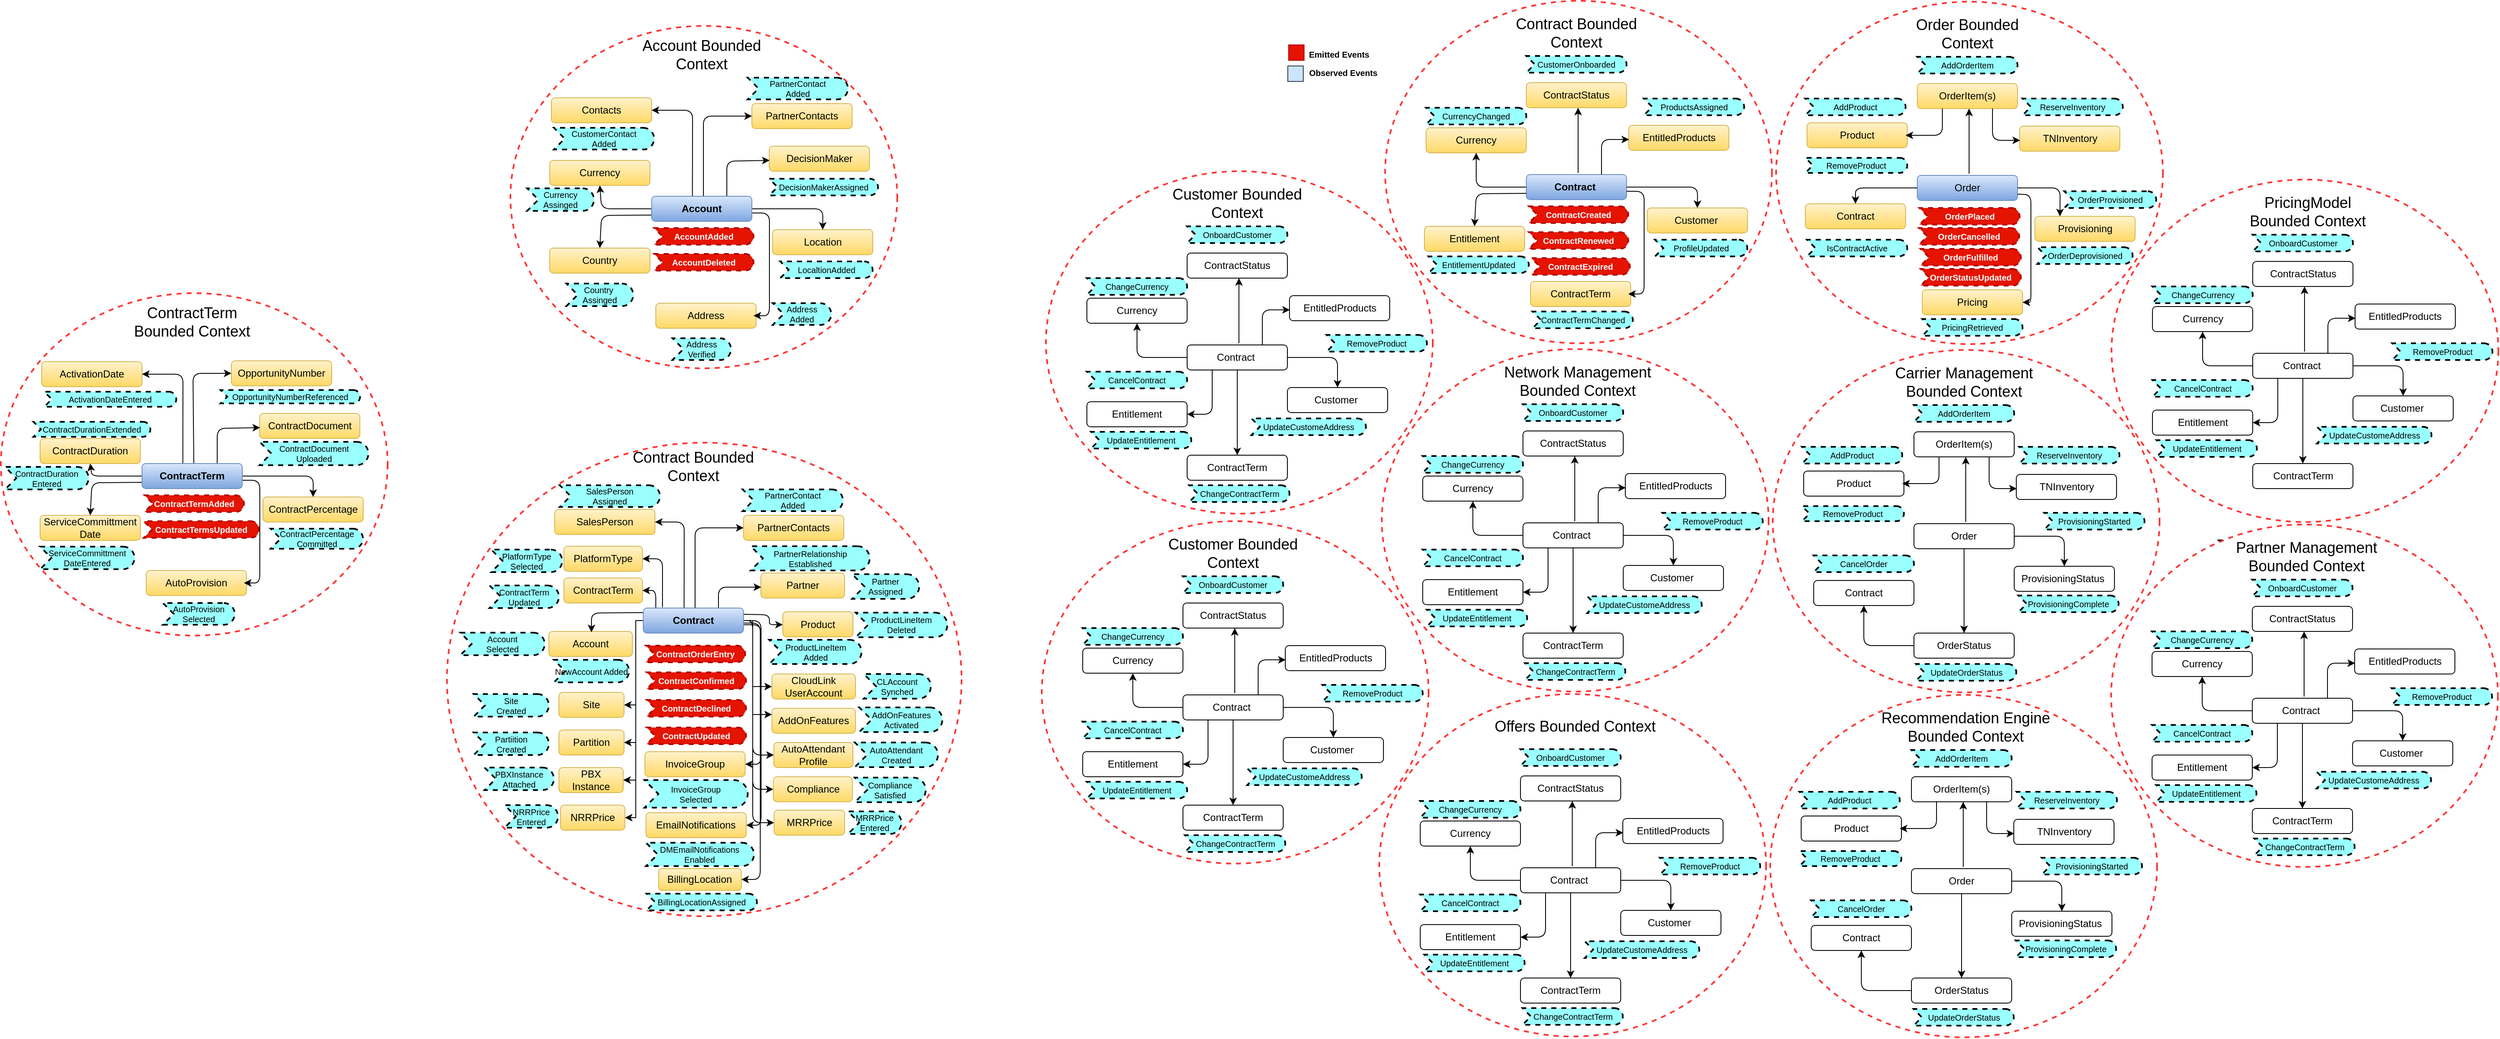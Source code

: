 <mxfile version="14.4.4" type="github">
  <diagram id="r4k9YjdjaylWLoNKeNUF" name="Page-1">
    <mxGraphModel dx="3418" dy="484" grid="1" gridSize="10" guides="1" tooltips="1" connect="1" arrows="1" fold="1" page="1" pageScale="1" pageWidth="850" pageHeight="1100" math="0" shadow="0">
      <root>
        <mxCell id="0" />
        <mxCell id="1" parent="0" />
        <mxCell id="5IULGxTD0l-tf5MQh9gl-8" value="" style="ellipse;whiteSpace=wrap;html=1;dashed=1;strokeWidth=2;strokeColor=#FF3333;" parent="1" vertex="1">
          <mxGeometry x="-153" y="4" width="463" height="410" as="geometry" />
        </mxCell>
        <mxCell id="5IULGxTD0l-tf5MQh9gl-2" value="Contract&amp;nbsp;" style="rounded=1;whiteSpace=wrap;html=1;fontStyle=1;gradientColor=#7ea6e0;fillColor=#dae8fc;strokeColor=#6c8ebf;" parent="1" vertex="1">
          <mxGeometry x="16" y="212" width="120" height="30" as="geometry" />
        </mxCell>
        <mxCell id="5IULGxTD0l-tf5MQh9gl-3" value="Customer&amp;nbsp;" style="rounded=1;whiteSpace=wrap;html=1;gradientColor=#ffd966;fillColor=#fff2cc;strokeColor=#d6b656;" parent="1" vertex="1">
          <mxGeometry x="160.75" y="252" width="120" height="30" as="geometry" />
        </mxCell>
        <mxCell id="5IULGxTD0l-tf5MQh9gl-4" value="Entitlement" style="rounded=1;whiteSpace=wrap;html=1;gradientColor=#ffd966;fillColor=#fff2cc;strokeColor=#d6b656;" parent="1" vertex="1">
          <mxGeometry x="-106" y="274" width="120" height="30" as="geometry" />
        </mxCell>
        <mxCell id="5IULGxTD0l-tf5MQh9gl-5" value="EntitledProducts" style="rounded=1;whiteSpace=wrap;html=1;gradientColor=#ffd966;fillColor=#fff2cc;strokeColor=#d6b656;" parent="1" vertex="1">
          <mxGeometry x="138.5" y="153" width="120" height="30" as="geometry" />
        </mxCell>
        <mxCell id="5IULGxTD0l-tf5MQh9gl-6" value="Currency" style="rounded=1;whiteSpace=wrap;html=1;gradientColor=#ffd966;fillColor=#fff2cc;strokeColor=#d6b656;" parent="1" vertex="1">
          <mxGeometry x="-104" y="156" width="120" height="30" as="geometry" />
        </mxCell>
        <mxCell id="5IULGxTD0l-tf5MQh9gl-9" value="ContractStatus" style="rounded=1;whiteSpace=wrap;html=1;gradientColor=#ffd966;fillColor=#fff2cc;strokeColor=#d6b656;" parent="1" vertex="1">
          <mxGeometry x="16" y="102" width="120" height="30" as="geometry" />
        </mxCell>
        <mxCell id="5IULGxTD0l-tf5MQh9gl-11" value="Contract Bounded Context" style="text;html=1;strokeColor=none;fillColor=none;align=center;verticalAlign=middle;whiteSpace=wrap;rounded=0;dashed=1;fontSize=18;" parent="1" vertex="1">
          <mxGeometry x="-8.75" y="28" width="169.5" height="30" as="geometry" />
        </mxCell>
        <mxCell id="5IULGxTD0l-tf5MQh9gl-12" value="" style="endArrow=classic;html=1;fontSize=18;entryX=0.45;entryY=1;entryDx=0;entryDy=0;entryPerimeter=0;" parent="1" edge="1">
          <mxGeometry width="50" height="50" relative="1" as="geometry">
            <mxPoint x="78" y="210" as="sourcePoint" />
            <mxPoint x="78" y="132" as="targetPoint" />
          </mxGeometry>
        </mxCell>
        <mxCell id="5IULGxTD0l-tf5MQh9gl-14" value="" style="endArrow=classic;html=1;fontSize=18;entryX=0.5;entryY=1;entryDx=0;entryDy=0;exitX=0;exitY=0.5;exitDx=0;exitDy=0;" parent="1" source="5IULGxTD0l-tf5MQh9gl-2" target="5IULGxTD0l-tf5MQh9gl-6" edge="1">
          <mxGeometry width="50" height="50" relative="1" as="geometry">
            <mxPoint x="263" y="270" as="sourcePoint" />
            <mxPoint x="313" y="220" as="targetPoint" />
            <Array as="points">
              <mxPoint x="-44" y="227" />
            </Array>
          </mxGeometry>
        </mxCell>
        <mxCell id="5IULGxTD0l-tf5MQh9gl-15" value="" style="endArrow=classic;html=1;fontSize=18;entryX=0.5;entryY=0;entryDx=0;entryDy=0;exitX=1;exitY=0.5;exitDx=0;exitDy=0;" parent="1" source="5IULGxTD0l-tf5MQh9gl-2" target="5IULGxTD0l-tf5MQh9gl-3" edge="1">
          <mxGeometry width="50" height="50" relative="1" as="geometry">
            <mxPoint x="26" y="237" as="sourcePoint" />
            <mxPoint x="-34" y="196" as="targetPoint" />
            <Array as="points">
              <mxPoint x="221" y="227" />
            </Array>
          </mxGeometry>
        </mxCell>
        <mxCell id="5IULGxTD0l-tf5MQh9gl-17" value="" style="endArrow=classic;html=1;fontSize=18;exitX=0;exitY=0.75;exitDx=0;exitDy=0;entryX=0.5;entryY=0;entryDx=0;entryDy=0;" parent="1" source="5IULGxTD0l-tf5MQh9gl-2" target="5IULGxTD0l-tf5MQh9gl-4" edge="1">
          <mxGeometry width="50" height="50" relative="1" as="geometry">
            <mxPoint x="-87" y="424" as="sourcePoint" />
            <mxPoint x="16" y="300" as="targetPoint" />
            <Array as="points">
              <mxPoint x="-44" y="235" />
            </Array>
          </mxGeometry>
        </mxCell>
        <mxCell id="5IULGxTD0l-tf5MQh9gl-19" value="CustomerOnboarded" style="html=1;outlineConnect=0;whiteSpace=wrap;fillColor=#99ffff;shape=mxgraph.archimate3.event;dashed=1;strokeWidth=2;fontSize=10;" parent="1" vertex="1">
          <mxGeometry x="16" y="70" width="120" height="20" as="geometry" />
        </mxCell>
        <mxCell id="5IULGxTD0l-tf5MQh9gl-20" value="ContractExpired" style="html=1;outlineConnect=0;whiteSpace=wrap;shape=mxgraph.archimate3.event;dashed=1;strokeWidth=2;fontSize=10;strokeColor=#B20000;fillColor=#e51400;fontColor=#ffffff;fontStyle=1" parent="1" vertex="1">
          <mxGeometry x="22" y="312" width="118" height="20" as="geometry" />
        </mxCell>
        <mxCell id="5IULGxTD0l-tf5MQh9gl-21" value="" style="endArrow=classic;html=1;fontSize=18;exitX=0.75;exitY=0;exitDx=0;exitDy=0;entryX=0.004;entryY=0.567;entryDx=0;entryDy=0;entryPerimeter=0;" parent="1" source="5IULGxTD0l-tf5MQh9gl-2" target="5IULGxTD0l-tf5MQh9gl-5" edge="1">
          <mxGeometry width="50" height="50" relative="1" as="geometry">
            <mxPoint x="88" y="220" as="sourcePoint" />
            <mxPoint x="139" y="161" as="targetPoint" />
            <Array as="points">
              <mxPoint x="106" y="170" />
            </Array>
          </mxGeometry>
        </mxCell>
        <mxCell id="5IULGxTD0l-tf5MQh9gl-23" value="ProductsAssigned" style="html=1;outlineConnect=0;whiteSpace=wrap;fillColor=#99ffff;shape=mxgraph.archimate3.event;dashed=1;strokeWidth=2;fontSize=10;" parent="1" vertex="1">
          <mxGeometry x="156.75" y="121" width="120" height="20" as="geometry" />
        </mxCell>
        <mxCell id="5IULGxTD0l-tf5MQh9gl-24" value="CurrencyChanged" style="html=1;outlineConnect=0;whiteSpace=wrap;fillColor=#99ffff;shape=mxgraph.archimate3.event;dashed=1;strokeWidth=2;fontSize=10;" parent="1" vertex="1">
          <mxGeometry x="-104" y="132" width="120" height="20" as="geometry" />
        </mxCell>
        <mxCell id="5IULGxTD0l-tf5MQh9gl-26" value="ProfileUpdated" style="html=1;outlineConnect=0;whiteSpace=wrap;fillColor=#99ffff;shape=mxgraph.archimate3.event;dashed=1;strokeWidth=2;fontSize=10;" parent="1" vertex="1">
          <mxGeometry x="170" y="290" width="110.5" height="20" as="geometry" />
        </mxCell>
        <mxCell id="5IULGxTD0l-tf5MQh9gl-28" value="" style="ellipse;whiteSpace=wrap;html=1;dashed=1;strokeWidth=2;strokeColor=#FF3333;" parent="1" vertex="1">
          <mxGeometry x="315" y="5" width="463" height="410" as="geometry" />
        </mxCell>
        <mxCell id="5IULGxTD0l-tf5MQh9gl-29" value="Order" style="rounded=1;whiteSpace=wrap;html=1;gradientColor=#7ea6e0;fillColor=#dae8fc;strokeColor=#6c8ebf;" parent="1" vertex="1">
          <mxGeometry x="484" y="213" width="120" height="30" as="geometry" />
        </mxCell>
        <mxCell id="5IULGxTD0l-tf5MQh9gl-30" value="Provisioning" style="rounded=1;whiteSpace=wrap;html=1;gradientColor=#ffd966;fillColor=#fff2cc;strokeColor=#d6b656;" parent="1" vertex="1">
          <mxGeometry x="624.75" y="262" width="120" height="30" as="geometry" />
        </mxCell>
        <mxCell id="5IULGxTD0l-tf5MQh9gl-31" value="Contract" style="rounded=1;whiteSpace=wrap;html=1;gradientColor=#ffd966;fillColor=#fff2cc;strokeColor=#d6b656;" parent="1" vertex="1">
          <mxGeometry x="350" y="247" width="120" height="30" as="geometry" />
        </mxCell>
        <mxCell id="5IULGxTD0l-tf5MQh9gl-32" value="TNInventory" style="rounded=1;whiteSpace=wrap;html=1;gradientColor=#ffd966;fillColor=#fff2cc;strokeColor=#d6b656;" parent="1" vertex="1">
          <mxGeometry x="606.5" y="154" width="120" height="30" as="geometry" />
        </mxCell>
        <mxCell id="5IULGxTD0l-tf5MQh9gl-33" value="Product" style="rounded=1;whiteSpace=wrap;html=1;gradientColor=#ffd966;fillColor=#fff2cc;strokeColor=#d6b656;" parent="1" vertex="1">
          <mxGeometry x="352" y="150" width="120" height="30" as="geometry" />
        </mxCell>
        <mxCell id="5IULGxTD0l-tf5MQh9gl-35" value="OrderItem(s)" style="rounded=1;whiteSpace=wrap;html=1;gradientColor=#ffd966;fillColor=#fff2cc;strokeColor=#d6b656;" parent="1" vertex="1">
          <mxGeometry x="484" y="103" width="120" height="30" as="geometry" />
        </mxCell>
        <mxCell id="5IULGxTD0l-tf5MQh9gl-36" value="Order Bounded Context" style="text;html=1;strokeColor=none;fillColor=none;align=center;verticalAlign=middle;whiteSpace=wrap;rounded=0;dashed=1;fontSize=18;" parent="1" vertex="1">
          <mxGeometry x="459.25" y="29" width="169.5" height="30" as="geometry" />
        </mxCell>
        <mxCell id="5IULGxTD0l-tf5MQh9gl-37" value="" style="endArrow=classic;html=1;fontSize=18;entryX=0.45;entryY=1;entryDx=0;entryDy=0;entryPerimeter=0;" parent="1" edge="1">
          <mxGeometry width="50" height="50" relative="1" as="geometry">
            <mxPoint x="546" y="211" as="sourcePoint" />
            <mxPoint x="546" y="133" as="targetPoint" />
          </mxGeometry>
        </mxCell>
        <mxCell id="5IULGxTD0l-tf5MQh9gl-39" value="" style="endArrow=classic;html=1;fontSize=18;exitX=0.25;exitY=1;exitDx=0;exitDy=0;" parent="1" source="5IULGxTD0l-tf5MQh9gl-35" edge="1">
          <mxGeometry width="50" height="50" relative="1" as="geometry">
            <mxPoint x="731" y="271" as="sourcePoint" />
            <mxPoint x="470" y="165" as="targetPoint" />
            <Array as="points">
              <mxPoint x="514" y="165" />
            </Array>
          </mxGeometry>
        </mxCell>
        <mxCell id="5IULGxTD0l-tf5MQh9gl-40" value="" style="endArrow=classic;html=1;fontSize=18;entryX=0.25;entryY=0;entryDx=0;entryDy=0;exitX=1;exitY=0.5;exitDx=0;exitDy=0;" parent="1" source="5IULGxTD0l-tf5MQh9gl-29" target="5IULGxTD0l-tf5MQh9gl-30" edge="1">
          <mxGeometry width="50" height="50" relative="1" as="geometry">
            <mxPoint x="494" y="238" as="sourcePoint" />
            <mxPoint x="434" y="197" as="targetPoint" />
            <Array as="points">
              <mxPoint x="655" y="228" />
            </Array>
          </mxGeometry>
        </mxCell>
        <mxCell id="5IULGxTD0l-tf5MQh9gl-41" value="" style="endArrow=classic;html=1;fontSize=18;exitX=0;exitY=0.5;exitDx=0;exitDy=0;" parent="1" source="5IULGxTD0l-tf5MQh9gl-29" target="5IULGxTD0l-tf5MQh9gl-31" edge="1">
          <mxGeometry width="50" height="50" relative="1" as="geometry">
            <mxPoint x="484" y="359" as="sourcePoint" />
            <mxPoint x="431" y="375" as="targetPoint" />
            <Array as="points">
              <mxPoint x="410" y="228" />
            </Array>
          </mxGeometry>
        </mxCell>
        <mxCell id="5IULGxTD0l-tf5MQh9gl-42" value="AddOrderItem" style="html=1;outlineConnect=0;whiteSpace=wrap;fillColor=#99ffff;shape=mxgraph.archimate3.event;dashed=1;strokeWidth=2;fontSize=10;" parent="1" vertex="1">
          <mxGeometry x="484" y="71" width="120" height="20" as="geometry" />
        </mxCell>
        <mxCell id="5IULGxTD0l-tf5MQh9gl-43" value="OrderCancelled" style="html=1;outlineConnect=0;whiteSpace=wrap;fillColor=#e51400;shape=mxgraph.archimate3.event;dashed=1;strokeWidth=2;fontSize=10;strokeColor=#B20000;fontColor=#ffffff;fontStyle=1" parent="1" vertex="1">
          <mxGeometry x="486" y="276" width="120" height="20" as="geometry" />
        </mxCell>
        <mxCell id="5IULGxTD0l-tf5MQh9gl-44" value="" style="endArrow=classic;html=1;fontSize=18;entryX=0.004;entryY=0.567;entryDx=0;entryDy=0;entryPerimeter=0;exitX=0.75;exitY=1;exitDx=0;exitDy=0;" parent="1" source="5IULGxTD0l-tf5MQh9gl-35" target="5IULGxTD0l-tf5MQh9gl-32" edge="1">
          <mxGeometry width="50" height="50" relative="1" as="geometry">
            <mxPoint x="574" y="140" as="sourcePoint" />
            <mxPoint x="607" y="162" as="targetPoint" />
            <Array as="points">
              <mxPoint x="574" y="171" />
            </Array>
          </mxGeometry>
        </mxCell>
        <mxCell id="5IULGxTD0l-tf5MQh9gl-45" value="RemoveProduct" style="html=1;outlineConnect=0;whiteSpace=wrap;fillColor=#99ffff;shape=mxgraph.archimate3.event;dashed=1;strokeWidth=2;fontSize=10;" parent="1" vertex="1">
          <mxGeometry x="350" y="192" width="122" height="18" as="geometry" />
        </mxCell>
        <mxCell id="5IULGxTD0l-tf5MQh9gl-47" value="OrderStatusUpdated" style="html=1;outlineConnect=0;whiteSpace=wrap;fillColor=#e51400;shape=mxgraph.archimate3.event;dashed=1;strokeWidth=2;fontSize=10;strokeColor=#B20000;fontColor=#ffffff;fontStyle=1" parent="1" vertex="1">
          <mxGeometry x="488" y="325" width="120" height="20" as="geometry" />
        </mxCell>
        <mxCell id="5IULGxTD0l-tf5MQh9gl-49" value="AddProduct" style="html=1;outlineConnect=0;whiteSpace=wrap;fillColor=#99ffff;shape=mxgraph.archimate3.event;dashed=1;strokeWidth=2;fontSize=10;" parent="1" vertex="1">
          <mxGeometry x="350" y="121" width="120" height="20" as="geometry" />
        </mxCell>
        <mxCell id="5IULGxTD0l-tf5MQh9gl-50" value="EntitlementUpdated" style="html=1;outlineConnect=0;whiteSpace=wrap;fillColor=#99ffff;shape=mxgraph.archimate3.event;dashed=1;strokeWidth=2;fontSize=10;" parent="1" vertex="1">
          <mxGeometry x="-101" y="310" width="120" height="20" as="geometry" />
        </mxCell>
        <mxCell id="5IULGxTD0l-tf5MQh9gl-51" value="ReserveInventory" style="html=1;outlineConnect=0;whiteSpace=wrap;fillColor=#99ffff;shape=mxgraph.archimate3.event;dashed=1;strokeWidth=2;fontSize=10;" parent="1" vertex="1">
          <mxGeometry x="610" y="121" width="120" height="20" as="geometry" />
        </mxCell>
        <mxCell id="5IULGxTD0l-tf5MQh9gl-52" value="OrderDeprovisioned" style="html=1;outlineConnect=0;whiteSpace=wrap;fillColor=#99ffff;shape=mxgraph.archimate3.event;dashed=1;strokeWidth=2;fontSize=10;" parent="1" vertex="1">
          <mxGeometry x="627.75" y="299" width="114" height="20" as="geometry" />
        </mxCell>
        <mxCell id="9rIR4brEF0M2VbCypg3W-1" value="" style="ellipse;whiteSpace=wrap;html=1;dashed=1;strokeWidth=2;strokeColor=#FF3333;" parent="1" vertex="1">
          <mxGeometry x="-157" y="421" width="463" height="410" as="geometry" />
        </mxCell>
        <mxCell id="9rIR4brEF0M2VbCypg3W-2" value="Contract&amp;nbsp;" style="rounded=1;whiteSpace=wrap;html=1;" parent="1" vertex="1">
          <mxGeometry x="12" y="629" width="120" height="30" as="geometry" />
        </mxCell>
        <mxCell id="9rIR4brEF0M2VbCypg3W-3" value="Customer&amp;nbsp;" style="rounded=1;whiteSpace=wrap;html=1;" parent="1" vertex="1">
          <mxGeometry x="132" y="680" width="120" height="30" as="geometry" />
        </mxCell>
        <mxCell id="9rIR4brEF0M2VbCypg3W-4" value="Entitlement" style="rounded=1;whiteSpace=wrap;html=1;" parent="1" vertex="1">
          <mxGeometry x="-108" y="697" width="120" height="30" as="geometry" />
        </mxCell>
        <mxCell id="9rIR4brEF0M2VbCypg3W-5" value="EntitledProducts" style="rounded=1;whiteSpace=wrap;html=1;" parent="1" vertex="1">
          <mxGeometry x="134.5" y="570" width="120" height="30" as="geometry" />
        </mxCell>
        <mxCell id="9rIR4brEF0M2VbCypg3W-6" value="Currency" style="rounded=1;whiteSpace=wrap;html=1;" parent="1" vertex="1">
          <mxGeometry x="-108" y="573" width="120" height="30" as="geometry" />
        </mxCell>
        <mxCell id="9rIR4brEF0M2VbCypg3W-7" value="ContractTerm" style="rounded=1;whiteSpace=wrap;html=1;" parent="1" vertex="1">
          <mxGeometry x="12" y="761" width="120" height="30" as="geometry" />
        </mxCell>
        <mxCell id="9rIR4brEF0M2VbCypg3W-8" value="ContractStatus" style="rounded=1;whiteSpace=wrap;html=1;" parent="1" vertex="1">
          <mxGeometry x="12" y="519" width="120" height="30" as="geometry" />
        </mxCell>
        <mxCell id="9rIR4brEF0M2VbCypg3W-9" value="Network Management Bounded Context" style="text;html=1;strokeColor=none;fillColor=none;align=center;verticalAlign=middle;whiteSpace=wrap;rounded=0;dashed=1;fontSize=18;" parent="1" vertex="1">
          <mxGeometry x="-23.75" y="445" width="202.75" height="30" as="geometry" />
        </mxCell>
        <mxCell id="9rIR4brEF0M2VbCypg3W-10" value="" style="endArrow=classic;html=1;fontSize=18;entryX=0.45;entryY=1;entryDx=0;entryDy=0;entryPerimeter=0;" parent="1" edge="1">
          <mxGeometry width="50" height="50" relative="1" as="geometry">
            <mxPoint x="74" y="627" as="sourcePoint" />
            <mxPoint x="74" y="549" as="targetPoint" />
          </mxGeometry>
        </mxCell>
        <mxCell id="9rIR4brEF0M2VbCypg3W-11" value="" style="endArrow=classic;html=1;fontSize=18;exitX=0.5;exitY=1;exitDx=0;exitDy=0;" parent="1" source="9rIR4brEF0M2VbCypg3W-2" target="9rIR4brEF0M2VbCypg3W-7" edge="1">
          <mxGeometry width="50" height="50" relative="1" as="geometry">
            <mxPoint x="83.04" y="629.01" as="sourcePoint" />
            <mxPoint x="84" y="559" as="targetPoint" />
          </mxGeometry>
        </mxCell>
        <mxCell id="9rIR4brEF0M2VbCypg3W-12" value="" style="endArrow=classic;html=1;fontSize=18;entryX=0.5;entryY=1;entryDx=0;entryDy=0;exitX=0;exitY=0.5;exitDx=0;exitDy=0;" parent="1" source="9rIR4brEF0M2VbCypg3W-2" target="9rIR4brEF0M2VbCypg3W-6" edge="1">
          <mxGeometry width="50" height="50" relative="1" as="geometry">
            <mxPoint x="259" y="687" as="sourcePoint" />
            <mxPoint x="309" y="637" as="targetPoint" />
            <Array as="points">
              <mxPoint x="-48" y="644" />
            </Array>
          </mxGeometry>
        </mxCell>
        <mxCell id="9rIR4brEF0M2VbCypg3W-13" value="" style="endArrow=classic;html=1;fontSize=18;entryX=0.5;entryY=0;entryDx=0;entryDy=0;exitX=1;exitY=0.5;exitDx=0;exitDy=0;" parent="1" source="9rIR4brEF0M2VbCypg3W-2" target="9rIR4brEF0M2VbCypg3W-3" edge="1">
          <mxGeometry width="50" height="50" relative="1" as="geometry">
            <mxPoint x="22" y="654" as="sourcePoint" />
            <mxPoint x="-38" y="613" as="targetPoint" />
            <Array as="points">
              <mxPoint x="192" y="644" />
            </Array>
          </mxGeometry>
        </mxCell>
        <mxCell id="9rIR4brEF0M2VbCypg3W-14" value="" style="endArrow=classic;html=1;fontSize=18;exitX=0.25;exitY=1;exitDx=0;exitDy=0;entryX=1;entryY=0.5;entryDx=0;entryDy=0;" parent="1" source="9rIR4brEF0M2VbCypg3W-2" target="9rIR4brEF0M2VbCypg3W-4" edge="1">
          <mxGeometry width="50" height="50" relative="1" as="geometry">
            <mxPoint x="-91" y="841" as="sourcePoint" />
            <mxPoint x="12" y="717" as="targetPoint" />
            <Array as="points">
              <mxPoint x="42" y="712" />
            </Array>
          </mxGeometry>
        </mxCell>
        <mxCell id="9rIR4brEF0M2VbCypg3W-15" value="OnboardCustomer" style="html=1;outlineConnect=0;whiteSpace=wrap;fillColor=#99ffff;shape=mxgraph.archimate3.event;dashed=1;strokeWidth=2;fontSize=10;" parent="1" vertex="1">
          <mxGeometry x="12" y="487" width="120" height="20" as="geometry" />
        </mxCell>
        <mxCell id="9rIR4brEF0M2VbCypg3W-16" value="CancelContract" style="html=1;outlineConnect=0;whiteSpace=wrap;fillColor=#99ffff;shape=mxgraph.archimate3.event;dashed=1;strokeWidth=2;fontSize=10;" parent="1" vertex="1">
          <mxGeometry x="-108" y="661" width="120" height="20" as="geometry" />
        </mxCell>
        <mxCell id="9rIR4brEF0M2VbCypg3W-17" value="" style="endArrow=classic;html=1;fontSize=18;exitX=0.75;exitY=0;exitDx=0;exitDy=0;entryX=0.004;entryY=0.567;entryDx=0;entryDy=0;entryPerimeter=0;" parent="1" source="9rIR4brEF0M2VbCypg3W-2" target="9rIR4brEF0M2VbCypg3W-5" edge="1">
          <mxGeometry width="50" height="50" relative="1" as="geometry">
            <mxPoint x="84" y="637" as="sourcePoint" />
            <mxPoint x="135" y="578" as="targetPoint" />
            <Array as="points">
              <mxPoint x="102" y="587" />
            </Array>
          </mxGeometry>
        </mxCell>
        <mxCell id="9rIR4brEF0M2VbCypg3W-18" value="RemoveProduct" style="html=1;outlineConnect=0;whiteSpace=wrap;fillColor=#99ffff;shape=mxgraph.archimate3.event;dashed=1;strokeWidth=2;fontSize=10;" parent="1" vertex="1">
          <mxGeometry x="179" y="617" width="120" height="20" as="geometry" />
        </mxCell>
        <mxCell id="9rIR4brEF0M2VbCypg3W-19" value="ChangeCurrency" style="html=1;outlineConnect=0;whiteSpace=wrap;fillColor=#99ffff;shape=mxgraph.archimate3.event;dashed=1;strokeWidth=2;fontSize=10;" parent="1" vertex="1">
          <mxGeometry x="-108" y="549" width="120" height="20" as="geometry" />
        </mxCell>
        <mxCell id="9rIR4brEF0M2VbCypg3W-20" value="ChangeContractTerm" style="html=1;outlineConnect=0;whiteSpace=wrap;fillColor=#99ffff;shape=mxgraph.archimate3.event;dashed=1;strokeWidth=2;fontSize=10;" parent="1" vertex="1">
          <mxGeometry x="14.5" y="797" width="120" height="20" as="geometry" />
        </mxCell>
        <mxCell id="9rIR4brEF0M2VbCypg3W-21" value="UpdateCustomeAddress" style="html=1;outlineConnect=0;whiteSpace=wrap;fillColor=#99ffff;shape=mxgraph.archimate3.event;dashed=1;strokeWidth=2;fontSize=10;" parent="1" vertex="1">
          <mxGeometry x="89" y="717" width="137" height="20" as="geometry" />
        </mxCell>
        <mxCell id="9rIR4brEF0M2VbCypg3W-22" value="" style="ellipse;whiteSpace=wrap;html=1;dashed=1;strokeWidth=2;strokeColor=#FF3333;" parent="1" vertex="1">
          <mxGeometry x="311" y="422" width="463" height="410" as="geometry" />
        </mxCell>
        <mxCell id="9rIR4brEF0M2VbCypg3W-23" value="Order" style="rounded=1;whiteSpace=wrap;html=1;" parent="1" vertex="1">
          <mxGeometry x="480" y="630" width="120" height="30" as="geometry" />
        </mxCell>
        <mxCell id="9rIR4brEF0M2VbCypg3W-24" value="ProvisioningStatus&amp;nbsp;" style="rounded=1;whiteSpace=wrap;html=1;" parent="1" vertex="1">
          <mxGeometry x="600" y="681" width="120" height="30" as="geometry" />
        </mxCell>
        <mxCell id="9rIR4brEF0M2VbCypg3W-25" value="Contract" style="rounded=1;whiteSpace=wrap;html=1;" parent="1" vertex="1">
          <mxGeometry x="360" y="698" width="120" height="30" as="geometry" />
        </mxCell>
        <mxCell id="9rIR4brEF0M2VbCypg3W-26" value="TNInventory" style="rounded=1;whiteSpace=wrap;html=1;" parent="1" vertex="1">
          <mxGeometry x="602.5" y="571" width="120" height="30" as="geometry" />
        </mxCell>
        <mxCell id="9rIR4brEF0M2VbCypg3W-27" value="Product" style="rounded=1;whiteSpace=wrap;html=1;" parent="1" vertex="1">
          <mxGeometry x="348" y="567" width="120" height="30" as="geometry" />
        </mxCell>
        <mxCell id="9rIR4brEF0M2VbCypg3W-28" value="OrderStatus" style="rounded=1;whiteSpace=wrap;html=1;" parent="1" vertex="1">
          <mxGeometry x="480" y="761" width="120" height="30" as="geometry" />
        </mxCell>
        <mxCell id="9rIR4brEF0M2VbCypg3W-29" value="OrderItem(s)" style="rounded=1;whiteSpace=wrap;html=1;" parent="1" vertex="1">
          <mxGeometry x="480" y="520" width="120" height="30" as="geometry" />
        </mxCell>
        <mxCell id="9rIR4brEF0M2VbCypg3W-30" value="Carrier Management Bounded Context" style="text;html=1;strokeColor=none;fillColor=none;align=center;verticalAlign=middle;whiteSpace=wrap;rounded=0;dashed=1;fontSize=18;" parent="1" vertex="1">
          <mxGeometry x="455.25" y="446" width="169.5" height="30" as="geometry" />
        </mxCell>
        <mxCell id="9rIR4brEF0M2VbCypg3W-31" value="" style="endArrow=classic;html=1;fontSize=18;entryX=0.45;entryY=1;entryDx=0;entryDy=0;entryPerimeter=0;" parent="1" edge="1">
          <mxGeometry width="50" height="50" relative="1" as="geometry">
            <mxPoint x="542" y="628" as="sourcePoint" />
            <mxPoint x="542" y="550" as="targetPoint" />
          </mxGeometry>
        </mxCell>
        <mxCell id="9rIR4brEF0M2VbCypg3W-32" value="" style="endArrow=classic;html=1;fontSize=18;exitX=0.5;exitY=1;exitDx=0;exitDy=0;" parent="1" source="9rIR4brEF0M2VbCypg3W-23" target="9rIR4brEF0M2VbCypg3W-28" edge="1">
          <mxGeometry width="50" height="50" relative="1" as="geometry">
            <mxPoint x="551.04" y="630.01" as="sourcePoint" />
            <mxPoint x="552" y="560" as="targetPoint" />
          </mxGeometry>
        </mxCell>
        <mxCell id="9rIR4brEF0M2VbCypg3W-33" value="" style="endArrow=classic;html=1;fontSize=18;exitX=0.25;exitY=1;exitDx=0;exitDy=0;" parent="1" source="9rIR4brEF0M2VbCypg3W-29" edge="1">
          <mxGeometry width="50" height="50" relative="1" as="geometry">
            <mxPoint x="727" y="688" as="sourcePoint" />
            <mxPoint x="466" y="582" as="targetPoint" />
            <Array as="points">
              <mxPoint x="510" y="582" />
            </Array>
          </mxGeometry>
        </mxCell>
        <mxCell id="9rIR4brEF0M2VbCypg3W-34" value="" style="endArrow=classic;html=1;fontSize=18;entryX=0.5;entryY=0;entryDx=0;entryDy=0;exitX=1;exitY=0.5;exitDx=0;exitDy=0;" parent="1" source="9rIR4brEF0M2VbCypg3W-23" target="9rIR4brEF0M2VbCypg3W-24" edge="1">
          <mxGeometry width="50" height="50" relative="1" as="geometry">
            <mxPoint x="490" y="655" as="sourcePoint" />
            <mxPoint x="430" y="614" as="targetPoint" />
            <Array as="points">
              <mxPoint x="660" y="645" />
            </Array>
          </mxGeometry>
        </mxCell>
        <mxCell id="9rIR4brEF0M2VbCypg3W-35" value="" style="endArrow=classic;html=1;fontSize=18;exitX=0;exitY=0.5;exitDx=0;exitDy=0;entryX=0.5;entryY=1;entryDx=0;entryDy=0;" parent="1" source="9rIR4brEF0M2VbCypg3W-28" target="9rIR4brEF0M2VbCypg3W-25" edge="1">
          <mxGeometry width="50" height="50" relative="1" as="geometry">
            <mxPoint x="377" y="842" as="sourcePoint" />
            <mxPoint x="427" y="792" as="targetPoint" />
            <Array as="points">
              <mxPoint x="420" y="776" />
            </Array>
          </mxGeometry>
        </mxCell>
        <mxCell id="9rIR4brEF0M2VbCypg3W-36" value="AddOrderItem" style="html=1;outlineConnect=0;whiteSpace=wrap;fillColor=#99ffff;shape=mxgraph.archimate3.event;dashed=1;strokeWidth=2;fontSize=10;" parent="1" vertex="1">
          <mxGeometry x="480" y="488" width="120" height="20" as="geometry" />
        </mxCell>
        <mxCell id="9rIR4brEF0M2VbCypg3W-37" value="CancelOrder" style="html=1;outlineConnect=0;whiteSpace=wrap;fillColor=#99ffff;shape=mxgraph.archimate3.event;dashed=1;strokeWidth=2;fontSize=10;" parent="1" vertex="1">
          <mxGeometry x="360" y="668" width="120" height="20" as="geometry" />
        </mxCell>
        <mxCell id="9rIR4brEF0M2VbCypg3W-38" value="" style="endArrow=classic;html=1;fontSize=18;entryX=0.004;entryY=0.567;entryDx=0;entryDy=0;entryPerimeter=0;exitX=0.75;exitY=1;exitDx=0;exitDy=0;" parent="1" source="9rIR4brEF0M2VbCypg3W-29" target="9rIR4brEF0M2VbCypg3W-26" edge="1">
          <mxGeometry width="50" height="50" relative="1" as="geometry">
            <mxPoint x="570" y="557" as="sourcePoint" />
            <mxPoint x="603" y="579" as="targetPoint" />
            <Array as="points">
              <mxPoint x="570" y="588" />
            </Array>
          </mxGeometry>
        </mxCell>
        <mxCell id="9rIR4brEF0M2VbCypg3W-39" value="RemoveProduct" style="html=1;outlineConnect=0;whiteSpace=wrap;fillColor=#99ffff;shape=mxgraph.archimate3.event;dashed=1;strokeWidth=2;fontSize=10;" parent="1" vertex="1">
          <mxGeometry x="346" y="609" width="122" height="18" as="geometry" />
        </mxCell>
        <mxCell id="9rIR4brEF0M2VbCypg3W-40" value="UpdateOrderStatus" style="html=1;outlineConnect=0;whiteSpace=wrap;fillColor=#99ffff;shape=mxgraph.archimate3.event;dashed=1;strokeWidth=2;fontSize=10;" parent="1" vertex="1">
          <mxGeometry x="482.5" y="798" width="120" height="20" as="geometry" />
        </mxCell>
        <mxCell id="9rIR4brEF0M2VbCypg3W-41" value="ProvisioningStarted" style="html=1;outlineConnect=0;whiteSpace=wrap;fillColor=#99ffff;shape=mxgraph.archimate3.event;dashed=1;strokeWidth=2;fontSize=10;" parent="1" vertex="1">
          <mxGeometry x="636" y="617" width="120" height="20" as="geometry" />
        </mxCell>
        <mxCell id="9rIR4brEF0M2VbCypg3W-42" value="AddProduct" style="html=1;outlineConnect=0;whiteSpace=wrap;fillColor=#99ffff;shape=mxgraph.archimate3.event;dashed=1;strokeWidth=2;fontSize=10;" parent="1" vertex="1">
          <mxGeometry x="346" y="538" width="120" height="20" as="geometry" />
        </mxCell>
        <mxCell id="9rIR4brEF0M2VbCypg3W-43" value="UpdateEntitlement" style="html=1;outlineConnect=0;whiteSpace=wrap;fillColor=#99ffff;shape=mxgraph.archimate3.event;dashed=1;strokeWidth=2;fontSize=10;" parent="1" vertex="1">
          <mxGeometry x="-103" y="733" width="120" height="20" as="geometry" />
        </mxCell>
        <mxCell id="9rIR4brEF0M2VbCypg3W-44" value="ReserveInventory" style="html=1;outlineConnect=0;whiteSpace=wrap;fillColor=#99ffff;shape=mxgraph.archimate3.event;dashed=1;strokeWidth=2;fontSize=10;" parent="1" vertex="1">
          <mxGeometry x="606" y="538" width="120" height="20" as="geometry" />
        </mxCell>
        <mxCell id="9rIR4brEF0M2VbCypg3W-45" value="ProvisioningComplete" style="html=1;outlineConnect=0;whiteSpace=wrap;fillColor=#99ffff;shape=mxgraph.archimate3.event;dashed=1;strokeWidth=2;fontSize=10;" parent="1" vertex="1">
          <mxGeometry x="605" y="716" width="120" height="20" as="geometry" />
        </mxCell>
        <mxCell id="9rIR4brEF0M2VbCypg3W-46" value="ContractRenewed" style="html=1;outlineConnect=0;whiteSpace=wrap;shape=mxgraph.archimate3.event;dashed=1;strokeWidth=2;fontSize=10;strokeColor=#B20000;fillColor=#e51400;fontColor=#ffffff;fontStyle=1" parent="1" vertex="1">
          <mxGeometry x="19" y="281" width="119" height="20" as="geometry" />
        </mxCell>
        <mxCell id="9rIR4brEF0M2VbCypg3W-48" value="ContractCreated" style="html=1;outlineConnect=0;whiteSpace=wrap;shape=mxgraph.archimate3.event;dashed=1;strokeWidth=2;fontSize=10;strokeColor=#B20000;fillColor=#e51400;fontColor=#ffffff;fontStyle=1" parent="1" vertex="1">
          <mxGeometry x="19" y="250" width="119" height="20" as="geometry" />
        </mxCell>
        <mxCell id="9rIR4brEF0M2VbCypg3W-104" value="ContractTermChanged" style="html=1;outlineConnect=0;whiteSpace=wrap;fillColor=#99ffff;shape=mxgraph.archimate3.event;dashed=1;strokeWidth=2;fontSize=10;" parent="1" vertex="1">
          <mxGeometry x="23.5" y="376" width="120" height="20" as="geometry" />
        </mxCell>
        <mxCell id="9rIR4brEF0M2VbCypg3W-105" value="ContractTerm" style="rounded=1;whiteSpace=wrap;html=1;gradientColor=#ffd966;fillColor=#fff2cc;strokeColor=#d6b656;" parent="1" vertex="1">
          <mxGeometry x="21" y="340" width="120" height="30" as="geometry" />
        </mxCell>
        <mxCell id="9rIR4brEF0M2VbCypg3W-106" value="" style="endArrow=classic;html=1;exitX=0.5;exitY=1;exitDx=0;exitDy=0;entryX=1;entryY=0.5;entryDx=0;entryDy=0;" parent="1" edge="1">
          <mxGeometry width="50" height="50" relative="1" as="geometry">
            <mxPoint x="136" y="232" as="sourcePoint" />
            <mxPoint x="138" y="355" as="targetPoint" />
            <Array as="points">
              <mxPoint x="157" y="232" />
              <mxPoint x="157" y="290" />
              <mxPoint x="157" y="355" />
            </Array>
          </mxGeometry>
        </mxCell>
        <mxCell id="9rIR4brEF0M2VbCypg3W-110" value="OrderPlaced" style="html=1;outlineConnect=0;whiteSpace=wrap;fillColor=#e51400;shape=mxgraph.archimate3.event;dashed=1;strokeWidth=2;fontSize=10;strokeColor=#B20000;fontColor=#ffffff;fontStyle=1" parent="1" vertex="1">
          <mxGeometry x="486.5" y="252" width="120" height="20" as="geometry" />
        </mxCell>
        <mxCell id="9rIR4brEF0M2VbCypg3W-111" value="OrderFulfilled" style="html=1;outlineConnect=0;whiteSpace=wrap;fillColor=#e51400;shape=mxgraph.archimate3.event;dashed=1;strokeWidth=2;fontSize=10;strokeColor=#B20000;fontColor=#ffffff;fontStyle=1" parent="1" vertex="1">
          <mxGeometry x="488" y="301" width="120" height="20" as="geometry" />
        </mxCell>
        <mxCell id="9rIR4brEF0M2VbCypg3W-112" value="IsContractActive" style="html=1;outlineConnect=0;whiteSpace=wrap;fillColor=#99ffff;shape=mxgraph.archimate3.event;dashed=1;strokeWidth=2;fontSize=10;" parent="1" vertex="1">
          <mxGeometry x="352" y="290" width="120" height="20" as="geometry" />
        </mxCell>
        <mxCell id="9rIR4brEF0M2VbCypg3W-113" value="Pricing" style="rounded=1;whiteSpace=wrap;html=1;gradientColor=#ffd966;fillColor=#fff2cc;strokeColor=#d6b656;" parent="1" vertex="1">
          <mxGeometry x="490" y="350" width="120" height="30" as="geometry" />
        </mxCell>
        <mxCell id="9rIR4brEF0M2VbCypg3W-114" value="OrderProvisioned" style="html=1;outlineConnect=0;whiteSpace=wrap;fillColor=#99ffff;shape=mxgraph.archimate3.event;dashed=1;strokeWidth=2;fontSize=10;" parent="1" vertex="1">
          <mxGeometry x="660" y="232" width="110" height="20" as="geometry" />
        </mxCell>
        <mxCell id="9rIR4brEF0M2VbCypg3W-116" value="" style="endArrow=classic;html=1;exitX=0.5;exitY=1;exitDx=0;exitDy=0;entryX=1;entryY=0.5;entryDx=0;entryDy=0;" parent="1" target="9rIR4brEF0M2VbCypg3W-113" edge="1">
          <mxGeometry width="50" height="50" relative="1" as="geometry">
            <mxPoint x="604" y="235.5" as="sourcePoint" />
            <mxPoint x="606" y="358.5" as="targetPoint" />
            <Array as="points">
              <mxPoint x="620" y="236" />
              <mxPoint x="620" y="365" />
            </Array>
          </mxGeometry>
        </mxCell>
        <mxCell id="9rIR4brEF0M2VbCypg3W-117" value="" style="whiteSpace=wrap;html=1;aspect=fixed;align=left;labelPosition=right;verticalLabelPosition=middle;verticalAlign=middle;fontSize=10;fillColor=#e51400;strokeColor=#B20000;fontColor=#ffffff;" parent="1" vertex="1">
          <mxGeometry x="-268.5" y="56.75" width="18.5" height="18.5" as="geometry" />
        </mxCell>
        <mxCell id="9rIR4brEF0M2VbCypg3W-118" value="" style="whiteSpace=wrap;html=1;aspect=fixed;fillColor=#cce5ff;strokeColor=#36393d;" parent="1" vertex="1">
          <mxGeometry x="-269.5" y="82" width="18.5" height="18.5" as="geometry" />
        </mxCell>
        <mxCell id="9rIR4brEF0M2VbCypg3W-119" value="&lt;h1&gt;&lt;font style=&quot;font-size: 10px&quot;&gt;Emitted Events&lt;/font&gt;&lt;br&gt;&lt;/h1&gt;" style="text;html=1;strokeColor=none;fillColor=none;spacing=5;spacingTop=-20;whiteSpace=wrap;overflow=hidden;rounded=0;fontSize=10;align=center;" parent="1" vertex="1">
          <mxGeometry x="-263" y="50" width="110" height="30" as="geometry" />
        </mxCell>
        <mxCell id="9rIR4brEF0M2VbCypg3W-120" value="&lt;h1&gt;&lt;font style=&quot;font-size: 10px&quot;&gt;Observed Events&lt;/font&gt;&lt;br&gt;&lt;/h1&gt;" style="text;html=1;strokeColor=none;fillColor=none;spacing=5;spacingTop=-20;whiteSpace=wrap;overflow=hidden;rounded=0;fontSize=10;align=center;" parent="1" vertex="1">
          <mxGeometry x="-250" y="72" width="94" height="30" as="geometry" />
        </mxCell>
        <mxCell id="9rIR4brEF0M2VbCypg3W-126" value="PricingRetrieved" style="html=1;outlineConnect=0;whiteSpace=wrap;fillColor=#99ffff;shape=mxgraph.archimate3.event;dashed=1;strokeWidth=2;fontSize=10;" parent="1" vertex="1">
          <mxGeometry x="490" y="385" width="120" height="20" as="geometry" />
        </mxCell>
        <mxCell id="9rIR4brEF0M2VbCypg3W-260" value="" style="ellipse;whiteSpace=wrap;html=1;dashed=1;strokeWidth=2;strokeColor=#FF3333;" parent="1" vertex="1">
          <mxGeometry x="-559" y="208" width="463" height="410" as="geometry" />
        </mxCell>
        <mxCell id="9rIR4brEF0M2VbCypg3W-261" value="Contract&amp;nbsp;" style="rounded=1;whiteSpace=wrap;html=1;" parent="1" vertex="1">
          <mxGeometry x="-390" y="416" width="120" height="30" as="geometry" />
        </mxCell>
        <mxCell id="9rIR4brEF0M2VbCypg3W-262" value="Customer&amp;nbsp;" style="rounded=1;whiteSpace=wrap;html=1;" parent="1" vertex="1">
          <mxGeometry x="-270" y="467" width="120" height="30" as="geometry" />
        </mxCell>
        <mxCell id="9rIR4brEF0M2VbCypg3W-263" value="Entitlement" style="rounded=1;whiteSpace=wrap;html=1;" parent="1" vertex="1">
          <mxGeometry x="-510" y="484" width="120" height="30" as="geometry" />
        </mxCell>
        <mxCell id="9rIR4brEF0M2VbCypg3W-264" value="EntitledProducts" style="rounded=1;whiteSpace=wrap;html=1;" parent="1" vertex="1">
          <mxGeometry x="-267.5" y="357" width="120" height="30" as="geometry" />
        </mxCell>
        <mxCell id="9rIR4brEF0M2VbCypg3W-265" value="Currency" style="rounded=1;whiteSpace=wrap;html=1;" parent="1" vertex="1">
          <mxGeometry x="-510" y="360" width="120" height="30" as="geometry" />
        </mxCell>
        <mxCell id="9rIR4brEF0M2VbCypg3W-266" value="ContractTerm" style="rounded=1;whiteSpace=wrap;html=1;" parent="1" vertex="1">
          <mxGeometry x="-390" y="548" width="120" height="30" as="geometry" />
        </mxCell>
        <mxCell id="9rIR4brEF0M2VbCypg3W-267" value="ContractStatus" style="rounded=1;whiteSpace=wrap;html=1;" parent="1" vertex="1">
          <mxGeometry x="-390" y="306" width="120" height="30" as="geometry" />
        </mxCell>
        <mxCell id="9rIR4brEF0M2VbCypg3W-268" value="Customer Bounded Context" style="text;html=1;strokeColor=none;fillColor=none;align=center;verticalAlign=middle;whiteSpace=wrap;rounded=0;dashed=1;fontSize=18;" parent="1" vertex="1">
          <mxGeometry x="-414.75" y="232" width="169.5" height="30" as="geometry" />
        </mxCell>
        <mxCell id="9rIR4brEF0M2VbCypg3W-269" value="" style="endArrow=classic;html=1;fontSize=18;entryX=0.45;entryY=1;entryDx=0;entryDy=0;entryPerimeter=0;" parent="1" edge="1">
          <mxGeometry width="50" height="50" relative="1" as="geometry">
            <mxPoint x="-328" y="414" as="sourcePoint" />
            <mxPoint x="-328" y="336" as="targetPoint" />
          </mxGeometry>
        </mxCell>
        <mxCell id="9rIR4brEF0M2VbCypg3W-270" value="" style="endArrow=classic;html=1;fontSize=18;exitX=0.5;exitY=1;exitDx=0;exitDy=0;" parent="1" source="9rIR4brEF0M2VbCypg3W-261" target="9rIR4brEF0M2VbCypg3W-266" edge="1">
          <mxGeometry width="50" height="50" relative="1" as="geometry">
            <mxPoint x="-318.96" y="416.01" as="sourcePoint" />
            <mxPoint x="-318" y="346" as="targetPoint" />
          </mxGeometry>
        </mxCell>
        <mxCell id="9rIR4brEF0M2VbCypg3W-271" value="" style="endArrow=classic;html=1;fontSize=18;entryX=0.5;entryY=1;entryDx=0;entryDy=0;exitX=0;exitY=0.5;exitDx=0;exitDy=0;" parent="1" source="9rIR4brEF0M2VbCypg3W-261" target="9rIR4brEF0M2VbCypg3W-265" edge="1">
          <mxGeometry width="50" height="50" relative="1" as="geometry">
            <mxPoint x="-143" y="474" as="sourcePoint" />
            <mxPoint x="-93" y="424" as="targetPoint" />
            <Array as="points">
              <mxPoint x="-450" y="431" />
            </Array>
          </mxGeometry>
        </mxCell>
        <mxCell id="9rIR4brEF0M2VbCypg3W-272" value="" style="endArrow=classic;html=1;fontSize=18;entryX=0.5;entryY=0;entryDx=0;entryDy=0;exitX=1;exitY=0.5;exitDx=0;exitDy=0;" parent="1" source="9rIR4brEF0M2VbCypg3W-261" target="9rIR4brEF0M2VbCypg3W-262" edge="1">
          <mxGeometry width="50" height="50" relative="1" as="geometry">
            <mxPoint x="-380" y="441" as="sourcePoint" />
            <mxPoint x="-440" y="400" as="targetPoint" />
            <Array as="points">
              <mxPoint x="-210" y="431" />
            </Array>
          </mxGeometry>
        </mxCell>
        <mxCell id="9rIR4brEF0M2VbCypg3W-273" value="" style="endArrow=classic;html=1;fontSize=18;exitX=0.25;exitY=1;exitDx=0;exitDy=0;entryX=1;entryY=0.5;entryDx=0;entryDy=0;" parent="1" source="9rIR4brEF0M2VbCypg3W-261" target="9rIR4brEF0M2VbCypg3W-263" edge="1">
          <mxGeometry width="50" height="50" relative="1" as="geometry">
            <mxPoint x="-493" y="628" as="sourcePoint" />
            <mxPoint x="-390" y="504" as="targetPoint" />
            <Array as="points">
              <mxPoint x="-360" y="499" />
            </Array>
          </mxGeometry>
        </mxCell>
        <mxCell id="9rIR4brEF0M2VbCypg3W-274" value="OnboardCustomer" style="html=1;outlineConnect=0;whiteSpace=wrap;fillColor=#99ffff;shape=mxgraph.archimate3.event;dashed=1;strokeWidth=2;fontSize=10;" parent="1" vertex="1">
          <mxGeometry x="-390" y="274" width="120" height="20" as="geometry" />
        </mxCell>
        <mxCell id="9rIR4brEF0M2VbCypg3W-275" value="CancelContract" style="html=1;outlineConnect=0;whiteSpace=wrap;fillColor=#99ffff;shape=mxgraph.archimate3.event;dashed=1;strokeWidth=2;fontSize=10;" parent="1" vertex="1">
          <mxGeometry x="-510" y="448" width="120" height="20" as="geometry" />
        </mxCell>
        <mxCell id="9rIR4brEF0M2VbCypg3W-276" value="" style="endArrow=classic;html=1;fontSize=18;exitX=0.75;exitY=0;exitDx=0;exitDy=0;entryX=0.004;entryY=0.567;entryDx=0;entryDy=0;entryPerimeter=0;" parent="1" source="9rIR4brEF0M2VbCypg3W-261" target="9rIR4brEF0M2VbCypg3W-264" edge="1">
          <mxGeometry width="50" height="50" relative="1" as="geometry">
            <mxPoint x="-318" y="424" as="sourcePoint" />
            <mxPoint x="-267" y="365" as="targetPoint" />
            <Array as="points">
              <mxPoint x="-300" y="374" />
            </Array>
          </mxGeometry>
        </mxCell>
        <mxCell id="9rIR4brEF0M2VbCypg3W-277" value="RemoveProduct" style="html=1;outlineConnect=0;whiteSpace=wrap;fillColor=#99ffff;shape=mxgraph.archimate3.event;dashed=1;strokeWidth=2;fontSize=10;" parent="1" vertex="1">
          <mxGeometry x="-223" y="404" width="120" height="20" as="geometry" />
        </mxCell>
        <mxCell id="9rIR4brEF0M2VbCypg3W-278" value="ChangeCurrency" style="html=1;outlineConnect=0;whiteSpace=wrap;fillColor=#99ffff;shape=mxgraph.archimate3.event;dashed=1;strokeWidth=2;fontSize=10;" parent="1" vertex="1">
          <mxGeometry x="-510" y="336" width="120" height="20" as="geometry" />
        </mxCell>
        <mxCell id="9rIR4brEF0M2VbCypg3W-279" value="ChangeContractTerm" style="html=1;outlineConnect=0;whiteSpace=wrap;fillColor=#99ffff;shape=mxgraph.archimate3.event;dashed=1;strokeWidth=2;fontSize=10;" parent="1" vertex="1">
          <mxGeometry x="-387.5" y="584" width="120" height="20" as="geometry" />
        </mxCell>
        <mxCell id="9rIR4brEF0M2VbCypg3W-280" value="UpdateCustomeAddress" style="html=1;outlineConnect=0;whiteSpace=wrap;fillColor=#99ffff;shape=mxgraph.archimate3.event;dashed=1;strokeWidth=2;fontSize=10;" parent="1" vertex="1">
          <mxGeometry x="-313" y="504" width="137" height="20" as="geometry" />
        </mxCell>
        <mxCell id="9rIR4brEF0M2VbCypg3W-281" value="UpdateEntitlement" style="html=1;outlineConnect=0;whiteSpace=wrap;fillColor=#99ffff;shape=mxgraph.archimate3.event;dashed=1;strokeWidth=2;fontSize=10;" parent="1" vertex="1">
          <mxGeometry x="-505" y="520" width="120" height="20" as="geometry" />
        </mxCell>
        <mxCell id="9rIR4brEF0M2VbCypg3W-282" value="" style="ellipse;whiteSpace=wrap;html=1;dashed=1;strokeWidth=2;strokeColor=#FF3333;" parent="1" vertex="1">
          <mxGeometry x="716.5" y="218" width="463" height="410" as="geometry" />
        </mxCell>
        <mxCell id="9rIR4brEF0M2VbCypg3W-283" value="Contract&amp;nbsp;" style="rounded=1;whiteSpace=wrap;html=1;" parent="1" vertex="1">
          <mxGeometry x="885.5" y="426" width="120" height="30" as="geometry" />
        </mxCell>
        <mxCell id="9rIR4brEF0M2VbCypg3W-284" value="Customer&amp;nbsp;" style="rounded=1;whiteSpace=wrap;html=1;" parent="1" vertex="1">
          <mxGeometry x="1005.5" y="477" width="120" height="30" as="geometry" />
        </mxCell>
        <mxCell id="9rIR4brEF0M2VbCypg3W-285" value="Entitlement" style="rounded=1;whiteSpace=wrap;html=1;" parent="1" vertex="1">
          <mxGeometry x="765.5" y="494" width="120" height="30" as="geometry" />
        </mxCell>
        <mxCell id="9rIR4brEF0M2VbCypg3W-286" value="EntitledProducts" style="rounded=1;whiteSpace=wrap;html=1;" parent="1" vertex="1">
          <mxGeometry x="1008" y="367" width="120" height="30" as="geometry" />
        </mxCell>
        <mxCell id="9rIR4brEF0M2VbCypg3W-287" value="Currency" style="rounded=1;whiteSpace=wrap;html=1;" parent="1" vertex="1">
          <mxGeometry x="765.5" y="370" width="120" height="30" as="geometry" />
        </mxCell>
        <mxCell id="9rIR4brEF0M2VbCypg3W-288" value="ContractTerm" style="rounded=1;whiteSpace=wrap;html=1;" parent="1" vertex="1">
          <mxGeometry x="885.5" y="558" width="120" height="30" as="geometry" />
        </mxCell>
        <mxCell id="9rIR4brEF0M2VbCypg3W-289" value="ContractStatus" style="rounded=1;whiteSpace=wrap;html=1;" parent="1" vertex="1">
          <mxGeometry x="885.5" y="316" width="120" height="30" as="geometry" />
        </mxCell>
        <mxCell id="9rIR4brEF0M2VbCypg3W-290" value="PricingModel&lt;br&gt;Bounded Context" style="text;html=1;strokeColor=none;fillColor=none;align=center;verticalAlign=middle;whiteSpace=wrap;rounded=0;dashed=1;fontSize=18;" parent="1" vertex="1">
          <mxGeometry x="849.75" y="242" width="202.75" height="30" as="geometry" />
        </mxCell>
        <mxCell id="9rIR4brEF0M2VbCypg3W-291" value="" style="endArrow=classic;html=1;fontSize=18;entryX=0.45;entryY=1;entryDx=0;entryDy=0;entryPerimeter=0;" parent="1" edge="1">
          <mxGeometry width="50" height="50" relative="1" as="geometry">
            <mxPoint x="947.5" y="424" as="sourcePoint" />
            <mxPoint x="947.5" y="346" as="targetPoint" />
          </mxGeometry>
        </mxCell>
        <mxCell id="9rIR4brEF0M2VbCypg3W-292" value="" style="endArrow=classic;html=1;fontSize=18;exitX=0.5;exitY=1;exitDx=0;exitDy=0;" parent="1" source="9rIR4brEF0M2VbCypg3W-283" target="9rIR4brEF0M2VbCypg3W-288" edge="1">
          <mxGeometry width="50" height="50" relative="1" as="geometry">
            <mxPoint x="956.54" y="426.01" as="sourcePoint" />
            <mxPoint x="957.5" y="356" as="targetPoint" />
          </mxGeometry>
        </mxCell>
        <mxCell id="9rIR4brEF0M2VbCypg3W-293" value="" style="endArrow=classic;html=1;fontSize=18;entryX=0.5;entryY=1;entryDx=0;entryDy=0;exitX=0;exitY=0.5;exitDx=0;exitDy=0;" parent="1" source="9rIR4brEF0M2VbCypg3W-283" target="9rIR4brEF0M2VbCypg3W-287" edge="1">
          <mxGeometry width="50" height="50" relative="1" as="geometry">
            <mxPoint x="1132.5" y="484" as="sourcePoint" />
            <mxPoint x="1182.5" y="434" as="targetPoint" />
            <Array as="points">
              <mxPoint x="825.5" y="441" />
            </Array>
          </mxGeometry>
        </mxCell>
        <mxCell id="9rIR4brEF0M2VbCypg3W-294" value="" style="endArrow=classic;html=1;fontSize=18;entryX=0.5;entryY=0;entryDx=0;entryDy=0;exitX=1;exitY=0.5;exitDx=0;exitDy=0;" parent="1" source="9rIR4brEF0M2VbCypg3W-283" target="9rIR4brEF0M2VbCypg3W-284" edge="1">
          <mxGeometry width="50" height="50" relative="1" as="geometry">
            <mxPoint x="895.5" y="451" as="sourcePoint" />
            <mxPoint x="835.5" y="410" as="targetPoint" />
            <Array as="points">
              <mxPoint x="1065.5" y="441" />
            </Array>
          </mxGeometry>
        </mxCell>
        <mxCell id="9rIR4brEF0M2VbCypg3W-295" value="" style="endArrow=classic;html=1;fontSize=18;exitX=0.25;exitY=1;exitDx=0;exitDy=0;entryX=1;entryY=0.5;entryDx=0;entryDy=0;" parent="1" source="9rIR4brEF0M2VbCypg3W-283" target="9rIR4brEF0M2VbCypg3W-285" edge="1">
          <mxGeometry width="50" height="50" relative="1" as="geometry">
            <mxPoint x="782.5" y="638" as="sourcePoint" />
            <mxPoint x="885.5" y="514" as="targetPoint" />
            <Array as="points">
              <mxPoint x="915.5" y="509" />
            </Array>
          </mxGeometry>
        </mxCell>
        <mxCell id="9rIR4brEF0M2VbCypg3W-296" value="OnboardCustomer" style="html=1;outlineConnect=0;whiteSpace=wrap;fillColor=#99ffff;shape=mxgraph.archimate3.event;dashed=1;strokeWidth=2;fontSize=10;" parent="1" vertex="1">
          <mxGeometry x="885.5" y="284" width="120" height="20" as="geometry" />
        </mxCell>
        <mxCell id="9rIR4brEF0M2VbCypg3W-297" value="CancelContract" style="html=1;outlineConnect=0;whiteSpace=wrap;fillColor=#99ffff;shape=mxgraph.archimate3.event;dashed=1;strokeWidth=2;fontSize=10;" parent="1" vertex="1">
          <mxGeometry x="765.5" y="458" width="120" height="20" as="geometry" />
        </mxCell>
        <mxCell id="9rIR4brEF0M2VbCypg3W-298" value="" style="endArrow=classic;html=1;fontSize=18;exitX=0.75;exitY=0;exitDx=0;exitDy=0;entryX=0.004;entryY=0.567;entryDx=0;entryDy=0;entryPerimeter=0;" parent="1" source="9rIR4brEF0M2VbCypg3W-283" target="9rIR4brEF0M2VbCypg3W-286" edge="1">
          <mxGeometry width="50" height="50" relative="1" as="geometry">
            <mxPoint x="957.5" y="434" as="sourcePoint" />
            <mxPoint x="1008.5" y="375" as="targetPoint" />
            <Array as="points">
              <mxPoint x="975.5" y="384" />
            </Array>
          </mxGeometry>
        </mxCell>
        <mxCell id="9rIR4brEF0M2VbCypg3W-299" value="RemoveProduct" style="html=1;outlineConnect=0;whiteSpace=wrap;fillColor=#99ffff;shape=mxgraph.archimate3.event;dashed=1;strokeWidth=2;fontSize=10;" parent="1" vertex="1">
          <mxGeometry x="1052.5" y="414" width="120" height="20" as="geometry" />
        </mxCell>
        <mxCell id="9rIR4brEF0M2VbCypg3W-300" value="ChangeCurrency" style="html=1;outlineConnect=0;whiteSpace=wrap;fillColor=#99ffff;shape=mxgraph.archimate3.event;dashed=1;strokeWidth=2;fontSize=10;" parent="1" vertex="1">
          <mxGeometry x="765.5" y="346" width="120" height="20" as="geometry" />
        </mxCell>
        <mxCell id="9rIR4brEF0M2VbCypg3W-301" value="ChangeContractTerm" style="html=1;outlineConnect=0;whiteSpace=wrap;fillColor=#99ffff;shape=mxgraph.archimate3.event;dashed=1;strokeWidth=2;fontSize=10;" parent="1" vertex="1">
          <mxGeometry x="845" y="650" width="120" height="20" as="geometry" />
        </mxCell>
        <mxCell id="9rIR4brEF0M2VbCypg3W-302" value="UpdateCustomeAddress" style="html=1;outlineConnect=0;whiteSpace=wrap;fillColor=#99ffff;shape=mxgraph.archimate3.event;dashed=1;strokeWidth=2;fontSize=10;" parent="1" vertex="1">
          <mxGeometry x="962.5" y="514" width="137" height="20" as="geometry" />
        </mxCell>
        <mxCell id="9rIR4brEF0M2VbCypg3W-303" value="UpdateEntitlement" style="html=1;outlineConnect=0;whiteSpace=wrap;fillColor=#99ffff;shape=mxgraph.archimate3.event;dashed=1;strokeWidth=2;fontSize=10;" parent="1" vertex="1">
          <mxGeometry x="770.5" y="530" width="120" height="20" as="geometry" />
        </mxCell>
        <mxCell id="9rIR4brEF0M2VbCypg3W-487" value="" style="ellipse;whiteSpace=wrap;html=1;dashed=1;strokeWidth=2;strokeColor=#FF3333;" parent="1" vertex="1">
          <mxGeometry x="-160" y="834" width="463" height="410" as="geometry" />
        </mxCell>
        <mxCell id="9rIR4brEF0M2VbCypg3W-488" value="Contract&amp;nbsp;" style="rounded=1;whiteSpace=wrap;html=1;" parent="1" vertex="1">
          <mxGeometry x="9" y="1042" width="120" height="30" as="geometry" />
        </mxCell>
        <mxCell id="9rIR4brEF0M2VbCypg3W-489" value="Customer&amp;nbsp;" style="rounded=1;whiteSpace=wrap;html=1;" parent="1" vertex="1">
          <mxGeometry x="129" y="1093" width="120" height="30" as="geometry" />
        </mxCell>
        <mxCell id="9rIR4brEF0M2VbCypg3W-490" value="Entitlement" style="rounded=1;whiteSpace=wrap;html=1;" parent="1" vertex="1">
          <mxGeometry x="-111" y="1110" width="120" height="30" as="geometry" />
        </mxCell>
        <mxCell id="9rIR4brEF0M2VbCypg3W-491" value="EntitledProducts" style="rounded=1;whiteSpace=wrap;html=1;" parent="1" vertex="1">
          <mxGeometry x="131.5" y="983" width="120" height="30" as="geometry" />
        </mxCell>
        <mxCell id="9rIR4brEF0M2VbCypg3W-492" value="Currency" style="rounded=1;whiteSpace=wrap;html=1;" parent="1" vertex="1">
          <mxGeometry x="-111" y="986" width="120" height="30" as="geometry" />
        </mxCell>
        <mxCell id="9rIR4brEF0M2VbCypg3W-493" value="ContractTerm" style="rounded=1;whiteSpace=wrap;html=1;" parent="1" vertex="1">
          <mxGeometry x="9" y="1174" width="120" height="30" as="geometry" />
        </mxCell>
        <mxCell id="9rIR4brEF0M2VbCypg3W-494" value="ContractStatus" style="rounded=1;whiteSpace=wrap;html=1;" parent="1" vertex="1">
          <mxGeometry x="9" y="932" width="120" height="30" as="geometry" />
        </mxCell>
        <mxCell id="9rIR4brEF0M2VbCypg3W-495" value="Offers Bounded Context" style="text;html=1;strokeColor=none;fillColor=none;align=center;verticalAlign=middle;whiteSpace=wrap;rounded=0;dashed=1;fontSize=18;" parent="1" vertex="1">
          <mxGeometry x="-26.75" y="858" width="202.75" height="30" as="geometry" />
        </mxCell>
        <mxCell id="9rIR4brEF0M2VbCypg3W-496" value="" style="endArrow=classic;html=1;fontSize=18;entryX=0.45;entryY=1;entryDx=0;entryDy=0;entryPerimeter=0;" parent="1" edge="1">
          <mxGeometry width="50" height="50" relative="1" as="geometry">
            <mxPoint x="71" y="1040" as="sourcePoint" />
            <mxPoint x="71" y="962" as="targetPoint" />
          </mxGeometry>
        </mxCell>
        <mxCell id="9rIR4brEF0M2VbCypg3W-497" value="" style="endArrow=classic;html=1;fontSize=18;exitX=0.5;exitY=1;exitDx=0;exitDy=0;" parent="1" source="9rIR4brEF0M2VbCypg3W-488" target="9rIR4brEF0M2VbCypg3W-493" edge="1">
          <mxGeometry width="50" height="50" relative="1" as="geometry">
            <mxPoint x="80.04" y="1042.01" as="sourcePoint" />
            <mxPoint x="81" y="972" as="targetPoint" />
          </mxGeometry>
        </mxCell>
        <mxCell id="9rIR4brEF0M2VbCypg3W-498" value="" style="endArrow=classic;html=1;fontSize=18;entryX=0.5;entryY=1;entryDx=0;entryDy=0;exitX=0;exitY=0.5;exitDx=0;exitDy=0;" parent="1" source="9rIR4brEF0M2VbCypg3W-488" target="9rIR4brEF0M2VbCypg3W-492" edge="1">
          <mxGeometry width="50" height="50" relative="1" as="geometry">
            <mxPoint x="256" y="1100" as="sourcePoint" />
            <mxPoint x="306" y="1050" as="targetPoint" />
            <Array as="points">
              <mxPoint x="-51" y="1057" />
            </Array>
          </mxGeometry>
        </mxCell>
        <mxCell id="9rIR4brEF0M2VbCypg3W-499" value="" style="endArrow=classic;html=1;fontSize=18;entryX=0.5;entryY=0;entryDx=0;entryDy=0;exitX=1;exitY=0.5;exitDx=0;exitDy=0;" parent="1" source="9rIR4brEF0M2VbCypg3W-488" target="9rIR4brEF0M2VbCypg3W-489" edge="1">
          <mxGeometry width="50" height="50" relative="1" as="geometry">
            <mxPoint x="19" y="1067" as="sourcePoint" />
            <mxPoint x="-41" y="1026" as="targetPoint" />
            <Array as="points">
              <mxPoint x="189" y="1057" />
            </Array>
          </mxGeometry>
        </mxCell>
        <mxCell id="9rIR4brEF0M2VbCypg3W-500" value="" style="endArrow=classic;html=1;fontSize=18;exitX=0.25;exitY=1;exitDx=0;exitDy=0;entryX=1;entryY=0.5;entryDx=0;entryDy=0;" parent="1" source="9rIR4brEF0M2VbCypg3W-488" target="9rIR4brEF0M2VbCypg3W-490" edge="1">
          <mxGeometry width="50" height="50" relative="1" as="geometry">
            <mxPoint x="-94" y="1254" as="sourcePoint" />
            <mxPoint x="9" y="1130" as="targetPoint" />
            <Array as="points">
              <mxPoint x="39" y="1125" />
            </Array>
          </mxGeometry>
        </mxCell>
        <mxCell id="9rIR4brEF0M2VbCypg3W-501" value="OnboardCustomer" style="html=1;outlineConnect=0;whiteSpace=wrap;fillColor=#99ffff;shape=mxgraph.archimate3.event;dashed=1;strokeWidth=2;fontSize=10;" parent="1" vertex="1">
          <mxGeometry x="9" y="900" width="120" height="20" as="geometry" />
        </mxCell>
        <mxCell id="9rIR4brEF0M2VbCypg3W-502" value="CancelContract" style="html=1;outlineConnect=0;whiteSpace=wrap;fillColor=#99ffff;shape=mxgraph.archimate3.event;dashed=1;strokeWidth=2;fontSize=10;" parent="1" vertex="1">
          <mxGeometry x="-111" y="1074" width="120" height="20" as="geometry" />
        </mxCell>
        <mxCell id="9rIR4brEF0M2VbCypg3W-503" value="" style="endArrow=classic;html=1;fontSize=18;exitX=0.75;exitY=0;exitDx=0;exitDy=0;entryX=0.004;entryY=0.567;entryDx=0;entryDy=0;entryPerimeter=0;" parent="1" source="9rIR4brEF0M2VbCypg3W-488" target="9rIR4brEF0M2VbCypg3W-491" edge="1">
          <mxGeometry width="50" height="50" relative="1" as="geometry">
            <mxPoint x="81" y="1050" as="sourcePoint" />
            <mxPoint x="132" y="991" as="targetPoint" />
            <Array as="points">
              <mxPoint x="99" y="1000" />
            </Array>
          </mxGeometry>
        </mxCell>
        <mxCell id="9rIR4brEF0M2VbCypg3W-504" value="RemoveProduct" style="html=1;outlineConnect=0;whiteSpace=wrap;fillColor=#99ffff;shape=mxgraph.archimate3.event;dashed=1;strokeWidth=2;fontSize=10;" parent="1" vertex="1">
          <mxGeometry x="176" y="1030" width="120" height="20" as="geometry" />
        </mxCell>
        <mxCell id="9rIR4brEF0M2VbCypg3W-505" value="ChangeCurrency" style="html=1;outlineConnect=0;whiteSpace=wrap;fillColor=#99ffff;shape=mxgraph.archimate3.event;dashed=1;strokeWidth=2;fontSize=10;" parent="1" vertex="1">
          <mxGeometry x="-111" y="962" width="120" height="20" as="geometry" />
        </mxCell>
        <mxCell id="9rIR4brEF0M2VbCypg3W-506" value="ChangeContractTerm" style="html=1;outlineConnect=0;whiteSpace=wrap;fillColor=#99ffff;shape=mxgraph.archimate3.event;dashed=1;strokeWidth=2;fontSize=10;" parent="1" vertex="1">
          <mxGeometry x="11.5" y="1210" width="120" height="20" as="geometry" />
        </mxCell>
        <mxCell id="9rIR4brEF0M2VbCypg3W-507" value="UpdateCustomeAddress" style="html=1;outlineConnect=0;whiteSpace=wrap;fillColor=#99ffff;shape=mxgraph.archimate3.event;dashed=1;strokeWidth=2;fontSize=10;" parent="1" vertex="1">
          <mxGeometry x="86" y="1130" width="137" height="20" as="geometry" />
        </mxCell>
        <mxCell id="9rIR4brEF0M2VbCypg3W-508" value="" style="ellipse;whiteSpace=wrap;html=1;dashed=1;strokeWidth=2;strokeColor=#FF3333;" parent="1" vertex="1">
          <mxGeometry x="308" y="835" width="463" height="410" as="geometry" />
        </mxCell>
        <mxCell id="9rIR4brEF0M2VbCypg3W-509" value="Order" style="rounded=1;whiteSpace=wrap;html=1;" parent="1" vertex="1">
          <mxGeometry x="477" y="1043" width="120" height="30" as="geometry" />
        </mxCell>
        <mxCell id="9rIR4brEF0M2VbCypg3W-510" value="ProvisioningStatus&amp;nbsp;" style="rounded=1;whiteSpace=wrap;html=1;" parent="1" vertex="1">
          <mxGeometry x="597" y="1094" width="120" height="30" as="geometry" />
        </mxCell>
        <mxCell id="9rIR4brEF0M2VbCypg3W-511" value="Contract" style="rounded=1;whiteSpace=wrap;html=1;" parent="1" vertex="1">
          <mxGeometry x="357" y="1111" width="120" height="30" as="geometry" />
        </mxCell>
        <mxCell id="9rIR4brEF0M2VbCypg3W-512" value="TNInventory" style="rounded=1;whiteSpace=wrap;html=1;" parent="1" vertex="1">
          <mxGeometry x="599.5" y="984" width="120" height="30" as="geometry" />
        </mxCell>
        <mxCell id="9rIR4brEF0M2VbCypg3W-513" value="Product" style="rounded=1;whiteSpace=wrap;html=1;" parent="1" vertex="1">
          <mxGeometry x="345" y="980" width="120" height="30" as="geometry" />
        </mxCell>
        <mxCell id="9rIR4brEF0M2VbCypg3W-514" value="OrderStatus" style="rounded=1;whiteSpace=wrap;html=1;" parent="1" vertex="1">
          <mxGeometry x="477" y="1174" width="120" height="30" as="geometry" />
        </mxCell>
        <mxCell id="9rIR4brEF0M2VbCypg3W-515" value="OrderItem(s)" style="rounded=1;whiteSpace=wrap;html=1;" parent="1" vertex="1">
          <mxGeometry x="477" y="933" width="120" height="30" as="geometry" />
        </mxCell>
        <mxCell id="9rIR4brEF0M2VbCypg3W-516" value="Recommendation Engine Bounded Context" style="text;html=1;strokeColor=none;fillColor=none;align=center;verticalAlign=middle;whiteSpace=wrap;rounded=0;dashed=1;fontSize=18;" parent="1" vertex="1">
          <mxGeometry x="434.25" y="859" width="215.75" height="30" as="geometry" />
        </mxCell>
        <mxCell id="9rIR4brEF0M2VbCypg3W-517" value="" style="endArrow=classic;html=1;fontSize=18;entryX=0.45;entryY=1;entryDx=0;entryDy=0;entryPerimeter=0;" parent="1" edge="1">
          <mxGeometry width="50" height="50" relative="1" as="geometry">
            <mxPoint x="539" y="1041" as="sourcePoint" />
            <mxPoint x="539" y="963" as="targetPoint" />
          </mxGeometry>
        </mxCell>
        <mxCell id="9rIR4brEF0M2VbCypg3W-518" value="" style="endArrow=classic;html=1;fontSize=18;exitX=0.5;exitY=1;exitDx=0;exitDy=0;" parent="1" source="9rIR4brEF0M2VbCypg3W-509" target="9rIR4brEF0M2VbCypg3W-514" edge="1">
          <mxGeometry width="50" height="50" relative="1" as="geometry">
            <mxPoint x="548.04" y="1043.01" as="sourcePoint" />
            <mxPoint x="549" y="973" as="targetPoint" />
          </mxGeometry>
        </mxCell>
        <mxCell id="9rIR4brEF0M2VbCypg3W-519" value="" style="endArrow=classic;html=1;fontSize=18;exitX=0.25;exitY=1;exitDx=0;exitDy=0;" parent="1" source="9rIR4brEF0M2VbCypg3W-515" edge="1">
          <mxGeometry width="50" height="50" relative="1" as="geometry">
            <mxPoint x="724" y="1101" as="sourcePoint" />
            <mxPoint x="463" y="995" as="targetPoint" />
            <Array as="points">
              <mxPoint x="507" y="995" />
            </Array>
          </mxGeometry>
        </mxCell>
        <mxCell id="9rIR4brEF0M2VbCypg3W-520" value="" style="endArrow=classic;html=1;fontSize=18;entryX=0.5;entryY=0;entryDx=0;entryDy=0;exitX=1;exitY=0.5;exitDx=0;exitDy=0;" parent="1" source="9rIR4brEF0M2VbCypg3W-509" target="9rIR4brEF0M2VbCypg3W-510" edge="1">
          <mxGeometry width="50" height="50" relative="1" as="geometry">
            <mxPoint x="487" y="1068" as="sourcePoint" />
            <mxPoint x="427" y="1027" as="targetPoint" />
            <Array as="points">
              <mxPoint x="657" y="1058" />
            </Array>
          </mxGeometry>
        </mxCell>
        <mxCell id="9rIR4brEF0M2VbCypg3W-521" value="" style="endArrow=classic;html=1;fontSize=18;exitX=0;exitY=0.5;exitDx=0;exitDy=0;entryX=0.5;entryY=1;entryDx=0;entryDy=0;" parent="1" source="9rIR4brEF0M2VbCypg3W-514" target="9rIR4brEF0M2VbCypg3W-511" edge="1">
          <mxGeometry width="50" height="50" relative="1" as="geometry">
            <mxPoint x="374" y="1255" as="sourcePoint" />
            <mxPoint x="424" y="1205" as="targetPoint" />
            <Array as="points">
              <mxPoint x="417" y="1189" />
            </Array>
          </mxGeometry>
        </mxCell>
        <mxCell id="9rIR4brEF0M2VbCypg3W-522" value="AddOrderItem" style="html=1;outlineConnect=0;whiteSpace=wrap;fillColor=#99ffff;shape=mxgraph.archimate3.event;dashed=1;strokeWidth=2;fontSize=10;" parent="1" vertex="1">
          <mxGeometry x="477" y="901" width="120" height="20" as="geometry" />
        </mxCell>
        <mxCell id="9rIR4brEF0M2VbCypg3W-523" value="CancelOrder" style="html=1;outlineConnect=0;whiteSpace=wrap;fillColor=#99ffff;shape=mxgraph.archimate3.event;dashed=1;strokeWidth=2;fontSize=10;" parent="1" vertex="1">
          <mxGeometry x="357" y="1081" width="120" height="20" as="geometry" />
        </mxCell>
        <mxCell id="9rIR4brEF0M2VbCypg3W-524" value="" style="endArrow=classic;html=1;fontSize=18;entryX=0.004;entryY=0.567;entryDx=0;entryDy=0;entryPerimeter=0;exitX=0.75;exitY=1;exitDx=0;exitDy=0;" parent="1" source="9rIR4brEF0M2VbCypg3W-515" target="9rIR4brEF0M2VbCypg3W-512" edge="1">
          <mxGeometry width="50" height="50" relative="1" as="geometry">
            <mxPoint x="567" y="970" as="sourcePoint" />
            <mxPoint x="600" y="992" as="targetPoint" />
            <Array as="points">
              <mxPoint x="567" y="1001" />
            </Array>
          </mxGeometry>
        </mxCell>
        <mxCell id="9rIR4brEF0M2VbCypg3W-525" value="RemoveProduct" style="html=1;outlineConnect=0;whiteSpace=wrap;fillColor=#99ffff;shape=mxgraph.archimate3.event;dashed=1;strokeWidth=2;fontSize=10;" parent="1" vertex="1">
          <mxGeometry x="343" y="1022" width="122" height="18" as="geometry" />
        </mxCell>
        <mxCell id="9rIR4brEF0M2VbCypg3W-526" value="UpdateOrderStatus" style="html=1;outlineConnect=0;whiteSpace=wrap;fillColor=#99ffff;shape=mxgraph.archimate3.event;dashed=1;strokeWidth=2;fontSize=10;" parent="1" vertex="1">
          <mxGeometry x="479.5" y="1211" width="120" height="20" as="geometry" />
        </mxCell>
        <mxCell id="9rIR4brEF0M2VbCypg3W-527" value="ProvisioningStarted" style="html=1;outlineConnect=0;whiteSpace=wrap;fillColor=#99ffff;shape=mxgraph.archimate3.event;dashed=1;strokeWidth=2;fontSize=10;" parent="1" vertex="1">
          <mxGeometry x="633" y="1030" width="120" height="20" as="geometry" />
        </mxCell>
        <mxCell id="9rIR4brEF0M2VbCypg3W-528" value="AddProduct" style="html=1;outlineConnect=0;whiteSpace=wrap;fillColor=#99ffff;shape=mxgraph.archimate3.event;dashed=1;strokeWidth=2;fontSize=10;" parent="1" vertex="1">
          <mxGeometry x="343" y="951" width="120" height="20" as="geometry" />
        </mxCell>
        <mxCell id="9rIR4brEF0M2VbCypg3W-529" value="UpdateEntitlement" style="html=1;outlineConnect=0;whiteSpace=wrap;fillColor=#99ffff;shape=mxgraph.archimate3.event;dashed=1;strokeWidth=2;fontSize=10;" parent="1" vertex="1">
          <mxGeometry x="-106" y="1146" width="120" height="20" as="geometry" />
        </mxCell>
        <mxCell id="9rIR4brEF0M2VbCypg3W-530" value="ReserveInventory" style="html=1;outlineConnect=0;whiteSpace=wrap;fillColor=#99ffff;shape=mxgraph.archimate3.event;dashed=1;strokeWidth=2;fontSize=10;" parent="1" vertex="1">
          <mxGeometry x="603" y="951" width="120" height="20" as="geometry" />
        </mxCell>
        <mxCell id="9rIR4brEF0M2VbCypg3W-531" value="ProvisioningComplete" style="html=1;outlineConnect=0;whiteSpace=wrap;fillColor=#99ffff;shape=mxgraph.archimate3.event;dashed=1;strokeWidth=2;fontSize=10;" parent="1" vertex="1">
          <mxGeometry x="602" y="1129" width="120" height="20" as="geometry" />
        </mxCell>
        <mxCell id="imjWZSjGpz2dgyvQrp-d-1" value="" style="ellipse;whiteSpace=wrap;html=1;dashed=1;strokeWidth=2;strokeColor=#FF3333;" parent="1" vertex="1">
          <mxGeometry x="-564" y="627" width="463" height="410" as="geometry" />
        </mxCell>
        <mxCell id="imjWZSjGpz2dgyvQrp-d-2" value="Contract&amp;nbsp;" style="rounded=1;whiteSpace=wrap;html=1;" parent="1" vertex="1">
          <mxGeometry x="-395" y="835" width="120" height="30" as="geometry" />
        </mxCell>
        <mxCell id="imjWZSjGpz2dgyvQrp-d-3" value="Customer&amp;nbsp;" style="rounded=1;whiteSpace=wrap;html=1;" parent="1" vertex="1">
          <mxGeometry x="-275" y="886" width="120" height="30" as="geometry" />
        </mxCell>
        <mxCell id="imjWZSjGpz2dgyvQrp-d-4" value="Entitlement" style="rounded=1;whiteSpace=wrap;html=1;" parent="1" vertex="1">
          <mxGeometry x="-515" y="903" width="120" height="30" as="geometry" />
        </mxCell>
        <mxCell id="imjWZSjGpz2dgyvQrp-d-5" value="EntitledProducts" style="rounded=1;whiteSpace=wrap;html=1;" parent="1" vertex="1">
          <mxGeometry x="-272.5" y="776" width="120" height="30" as="geometry" />
        </mxCell>
        <mxCell id="imjWZSjGpz2dgyvQrp-d-6" value="Currency" style="rounded=1;whiteSpace=wrap;html=1;" parent="1" vertex="1">
          <mxGeometry x="-515" y="779" width="120" height="30" as="geometry" />
        </mxCell>
        <mxCell id="imjWZSjGpz2dgyvQrp-d-7" value="ContractTerm" style="rounded=1;whiteSpace=wrap;html=1;" parent="1" vertex="1">
          <mxGeometry x="-395" y="967" width="120" height="30" as="geometry" />
        </mxCell>
        <mxCell id="imjWZSjGpz2dgyvQrp-d-8" value="ContractStatus" style="rounded=1;whiteSpace=wrap;html=1;" parent="1" vertex="1">
          <mxGeometry x="-395" y="725" width="120" height="30" as="geometry" />
        </mxCell>
        <mxCell id="imjWZSjGpz2dgyvQrp-d-9" value="Customer Bounded Context" style="text;html=1;strokeColor=none;fillColor=none;align=center;verticalAlign=middle;whiteSpace=wrap;rounded=0;dashed=1;fontSize=18;" parent="1" vertex="1">
          <mxGeometry x="-419.75" y="651" width="169.5" height="30" as="geometry" />
        </mxCell>
        <mxCell id="imjWZSjGpz2dgyvQrp-d-10" value="" style="endArrow=classic;html=1;fontSize=18;entryX=0.45;entryY=1;entryDx=0;entryDy=0;entryPerimeter=0;" parent="1" edge="1">
          <mxGeometry width="50" height="50" relative="1" as="geometry">
            <mxPoint x="-333" y="833" as="sourcePoint" />
            <mxPoint x="-333" y="755" as="targetPoint" />
          </mxGeometry>
        </mxCell>
        <mxCell id="imjWZSjGpz2dgyvQrp-d-11" value="" style="endArrow=classic;html=1;fontSize=18;exitX=0.5;exitY=1;exitDx=0;exitDy=0;" parent="1" source="imjWZSjGpz2dgyvQrp-d-2" target="imjWZSjGpz2dgyvQrp-d-7" edge="1">
          <mxGeometry width="50" height="50" relative="1" as="geometry">
            <mxPoint x="-323.96" y="835.01" as="sourcePoint" />
            <mxPoint x="-323" y="765" as="targetPoint" />
          </mxGeometry>
        </mxCell>
        <mxCell id="imjWZSjGpz2dgyvQrp-d-12" value="" style="endArrow=classic;html=1;fontSize=18;entryX=0.5;entryY=1;entryDx=0;entryDy=0;exitX=0;exitY=0.5;exitDx=0;exitDy=0;" parent="1" source="imjWZSjGpz2dgyvQrp-d-2" target="imjWZSjGpz2dgyvQrp-d-6" edge="1">
          <mxGeometry width="50" height="50" relative="1" as="geometry">
            <mxPoint x="-148" y="893" as="sourcePoint" />
            <mxPoint x="-98" y="843" as="targetPoint" />
            <Array as="points">
              <mxPoint x="-455" y="850" />
            </Array>
          </mxGeometry>
        </mxCell>
        <mxCell id="imjWZSjGpz2dgyvQrp-d-13" value="" style="endArrow=classic;html=1;fontSize=18;entryX=0.5;entryY=0;entryDx=0;entryDy=0;exitX=1;exitY=0.5;exitDx=0;exitDy=0;" parent="1" source="imjWZSjGpz2dgyvQrp-d-2" target="imjWZSjGpz2dgyvQrp-d-3" edge="1">
          <mxGeometry width="50" height="50" relative="1" as="geometry">
            <mxPoint x="-385" y="860" as="sourcePoint" />
            <mxPoint x="-445" y="819" as="targetPoint" />
            <Array as="points">
              <mxPoint x="-215" y="850" />
            </Array>
          </mxGeometry>
        </mxCell>
        <mxCell id="imjWZSjGpz2dgyvQrp-d-14" value="" style="endArrow=classic;html=1;fontSize=18;exitX=0.25;exitY=1;exitDx=0;exitDy=0;entryX=1;entryY=0.5;entryDx=0;entryDy=0;" parent="1" source="imjWZSjGpz2dgyvQrp-d-2" target="imjWZSjGpz2dgyvQrp-d-4" edge="1">
          <mxGeometry width="50" height="50" relative="1" as="geometry">
            <mxPoint x="-498" y="1047" as="sourcePoint" />
            <mxPoint x="-395" y="923" as="targetPoint" />
            <Array as="points">
              <mxPoint x="-365" y="918" />
            </Array>
          </mxGeometry>
        </mxCell>
        <mxCell id="imjWZSjGpz2dgyvQrp-d-15" value="OnboardCustomer" style="html=1;outlineConnect=0;whiteSpace=wrap;fillColor=#99ffff;shape=mxgraph.archimate3.event;dashed=1;strokeWidth=2;fontSize=10;" parent="1" vertex="1">
          <mxGeometry x="-395" y="693" width="120" height="20" as="geometry" />
        </mxCell>
        <mxCell id="imjWZSjGpz2dgyvQrp-d-16" value="CancelContract" style="html=1;outlineConnect=0;whiteSpace=wrap;fillColor=#99ffff;shape=mxgraph.archimate3.event;dashed=1;strokeWidth=2;fontSize=10;" parent="1" vertex="1">
          <mxGeometry x="-515" y="867" width="120" height="20" as="geometry" />
        </mxCell>
        <mxCell id="imjWZSjGpz2dgyvQrp-d-17" value="" style="endArrow=classic;html=1;fontSize=18;exitX=0.75;exitY=0;exitDx=0;exitDy=0;entryX=0.004;entryY=0.567;entryDx=0;entryDy=0;entryPerimeter=0;" parent="1" source="imjWZSjGpz2dgyvQrp-d-2" target="imjWZSjGpz2dgyvQrp-d-5" edge="1">
          <mxGeometry width="50" height="50" relative="1" as="geometry">
            <mxPoint x="-323" y="843" as="sourcePoint" />
            <mxPoint x="-272" y="784" as="targetPoint" />
            <Array as="points">
              <mxPoint x="-305" y="793" />
            </Array>
          </mxGeometry>
        </mxCell>
        <mxCell id="imjWZSjGpz2dgyvQrp-d-18" value="RemoveProduct" style="html=1;outlineConnect=0;whiteSpace=wrap;fillColor=#99ffff;shape=mxgraph.archimate3.event;dashed=1;strokeWidth=2;fontSize=10;" parent="1" vertex="1">
          <mxGeometry x="-228" y="823" width="120" height="20" as="geometry" />
        </mxCell>
        <mxCell id="imjWZSjGpz2dgyvQrp-d-19" value="ChangeCurrency" style="html=1;outlineConnect=0;whiteSpace=wrap;fillColor=#99ffff;shape=mxgraph.archimate3.event;dashed=1;strokeWidth=2;fontSize=10;" parent="1" vertex="1">
          <mxGeometry x="-515" y="755" width="120" height="20" as="geometry" />
        </mxCell>
        <mxCell id="imjWZSjGpz2dgyvQrp-d-20" value="ChangeContractTerm" style="html=1;outlineConnect=0;whiteSpace=wrap;fillColor=#99ffff;shape=mxgraph.archimate3.event;dashed=1;strokeWidth=2;fontSize=10;" parent="1" vertex="1">
          <mxGeometry x="-392.5" y="1003" width="120" height="20" as="geometry" />
        </mxCell>
        <mxCell id="imjWZSjGpz2dgyvQrp-d-21" value="UpdateCustomeAddress" style="html=1;outlineConnect=0;whiteSpace=wrap;fillColor=#99ffff;shape=mxgraph.archimate3.event;dashed=1;strokeWidth=2;fontSize=10;" parent="1" vertex="1">
          <mxGeometry x="-318" y="923" width="137" height="20" as="geometry" />
        </mxCell>
        <mxCell id="imjWZSjGpz2dgyvQrp-d-22" value="UpdateEntitlement" style="html=1;outlineConnect=0;whiteSpace=wrap;fillColor=#99ffff;shape=mxgraph.archimate3.event;dashed=1;strokeWidth=2;fontSize=10;" parent="1" vertex="1">
          <mxGeometry x="-510" y="939" width="120" height="20" as="geometry" />
        </mxCell>
        <mxCell id="imjWZSjGpz2dgyvQrp-d-23" value="" style="ellipse;whiteSpace=wrap;html=1;dashed=1;strokeWidth=2;strokeColor=#FF3333;" parent="1" vertex="1">
          <mxGeometry x="716" y="631" width="463" height="410" as="geometry" />
        </mxCell>
        <mxCell id="imjWZSjGpz2dgyvQrp-d-24" value="Contract&amp;nbsp;" style="rounded=1;whiteSpace=wrap;html=1;" parent="1" vertex="1">
          <mxGeometry x="885" y="839" width="120" height="30" as="geometry" />
        </mxCell>
        <mxCell id="imjWZSjGpz2dgyvQrp-d-25" value="Customer&amp;nbsp;" style="rounded=1;whiteSpace=wrap;html=1;" parent="1" vertex="1">
          <mxGeometry x="1005" y="890" width="120" height="30" as="geometry" />
        </mxCell>
        <mxCell id="imjWZSjGpz2dgyvQrp-d-26" value="Entitlement" style="rounded=1;whiteSpace=wrap;html=1;" parent="1" vertex="1">
          <mxGeometry x="765" y="907" width="120" height="30" as="geometry" />
        </mxCell>
        <mxCell id="imjWZSjGpz2dgyvQrp-d-27" value="EntitledProducts" style="rounded=1;whiteSpace=wrap;html=1;" parent="1" vertex="1">
          <mxGeometry x="1007.5" y="780" width="120" height="30" as="geometry" />
        </mxCell>
        <mxCell id="imjWZSjGpz2dgyvQrp-d-28" value="Currency" style="rounded=1;whiteSpace=wrap;html=1;" parent="1" vertex="1">
          <mxGeometry x="765" y="783" width="120" height="30" as="geometry" />
        </mxCell>
        <mxCell id="imjWZSjGpz2dgyvQrp-d-29" value="ContractTerm" style="rounded=1;whiteSpace=wrap;html=1;" parent="1" vertex="1">
          <mxGeometry x="885" y="971" width="120" height="30" as="geometry" />
        </mxCell>
        <mxCell id="imjWZSjGpz2dgyvQrp-d-30" value="ContractStatus" style="rounded=1;whiteSpace=wrap;html=1;" parent="1" vertex="1">
          <mxGeometry x="885" y="729" width="120" height="30" as="geometry" />
        </mxCell>
        <mxCell id="imjWZSjGpz2dgyvQrp-d-31" value="Partner Management Bounded Context" style="text;html=1;strokeColor=none;fillColor=none;align=center;verticalAlign=middle;whiteSpace=wrap;rounded=0;dashed=1;fontSize=18;" parent="1" vertex="1">
          <mxGeometry x="845.25" y="655" width="209.75" height="30" as="geometry" />
        </mxCell>
        <mxCell id="imjWZSjGpz2dgyvQrp-d-32" value="" style="endArrow=classic;html=1;fontSize=18;entryX=0.45;entryY=1;entryDx=0;entryDy=0;entryPerimeter=0;" parent="1" edge="1">
          <mxGeometry width="50" height="50" relative="1" as="geometry">
            <mxPoint x="947" y="837" as="sourcePoint" />
            <mxPoint x="947" y="759" as="targetPoint" />
          </mxGeometry>
        </mxCell>
        <mxCell id="imjWZSjGpz2dgyvQrp-d-33" value="" style="endArrow=classic;html=1;fontSize=18;exitX=0.5;exitY=1;exitDx=0;exitDy=0;" parent="1" source="imjWZSjGpz2dgyvQrp-d-24" target="imjWZSjGpz2dgyvQrp-d-29" edge="1">
          <mxGeometry width="50" height="50" relative="1" as="geometry">
            <mxPoint x="956.04" y="839.01" as="sourcePoint" />
            <mxPoint x="957" y="769" as="targetPoint" />
          </mxGeometry>
        </mxCell>
        <mxCell id="imjWZSjGpz2dgyvQrp-d-34" value="" style="endArrow=classic;html=1;fontSize=18;entryX=0.5;entryY=1;entryDx=0;entryDy=0;exitX=0;exitY=0.5;exitDx=0;exitDy=0;" parent="1" source="imjWZSjGpz2dgyvQrp-d-24" target="imjWZSjGpz2dgyvQrp-d-28" edge="1">
          <mxGeometry width="50" height="50" relative="1" as="geometry">
            <mxPoint x="1132" y="897" as="sourcePoint" />
            <mxPoint x="1182" y="847" as="targetPoint" />
            <Array as="points">
              <mxPoint x="825" y="854" />
            </Array>
          </mxGeometry>
        </mxCell>
        <mxCell id="imjWZSjGpz2dgyvQrp-d-35" value="" style="endArrow=classic;html=1;fontSize=18;entryX=0.5;entryY=0;entryDx=0;entryDy=0;exitX=1;exitY=0.5;exitDx=0;exitDy=0;" parent="1" source="imjWZSjGpz2dgyvQrp-d-24" target="imjWZSjGpz2dgyvQrp-d-25" edge="1">
          <mxGeometry width="50" height="50" relative="1" as="geometry">
            <mxPoint x="895" y="864" as="sourcePoint" />
            <mxPoint x="835" y="823" as="targetPoint" />
            <Array as="points">
              <mxPoint x="1065" y="854" />
            </Array>
          </mxGeometry>
        </mxCell>
        <mxCell id="imjWZSjGpz2dgyvQrp-d-36" value="" style="endArrow=classic;html=1;fontSize=18;exitX=0.25;exitY=1;exitDx=0;exitDy=0;entryX=1;entryY=0.5;entryDx=0;entryDy=0;" parent="1" source="imjWZSjGpz2dgyvQrp-d-24" target="imjWZSjGpz2dgyvQrp-d-26" edge="1">
          <mxGeometry width="50" height="50" relative="1" as="geometry">
            <mxPoint x="782" y="1051" as="sourcePoint" />
            <mxPoint x="885" y="927" as="targetPoint" />
            <Array as="points">
              <mxPoint x="915" y="922" />
            </Array>
          </mxGeometry>
        </mxCell>
        <mxCell id="imjWZSjGpz2dgyvQrp-d-37" value="OnboardCustomer" style="html=1;outlineConnect=0;whiteSpace=wrap;fillColor=#99ffff;shape=mxgraph.archimate3.event;dashed=1;strokeWidth=2;fontSize=10;" parent="1" vertex="1">
          <mxGeometry x="885" y="697" width="120" height="20" as="geometry" />
        </mxCell>
        <mxCell id="imjWZSjGpz2dgyvQrp-d-38" value="CancelContract" style="html=1;outlineConnect=0;whiteSpace=wrap;fillColor=#99ffff;shape=mxgraph.archimate3.event;dashed=1;strokeWidth=2;fontSize=10;" parent="1" vertex="1">
          <mxGeometry x="765" y="871" width="120" height="20" as="geometry" />
        </mxCell>
        <mxCell id="imjWZSjGpz2dgyvQrp-d-39" value="" style="endArrow=classic;html=1;fontSize=18;exitX=0.75;exitY=0;exitDx=0;exitDy=0;entryX=0.004;entryY=0.567;entryDx=0;entryDy=0;entryPerimeter=0;" parent="1" source="imjWZSjGpz2dgyvQrp-d-24" target="imjWZSjGpz2dgyvQrp-d-27" edge="1">
          <mxGeometry width="50" height="50" relative="1" as="geometry">
            <mxPoint x="957" y="847" as="sourcePoint" />
            <mxPoint x="1008" y="788" as="targetPoint" />
            <Array as="points">
              <mxPoint x="975" y="797" />
            </Array>
          </mxGeometry>
        </mxCell>
        <mxCell id="imjWZSjGpz2dgyvQrp-d-40" value="RemoveProduct" style="html=1;outlineConnect=0;whiteSpace=wrap;fillColor=#99ffff;shape=mxgraph.archimate3.event;dashed=1;strokeWidth=2;fontSize=10;" parent="1" vertex="1">
          <mxGeometry x="1052" y="827" width="120" height="20" as="geometry" />
        </mxCell>
        <mxCell id="imjWZSjGpz2dgyvQrp-d-41" value="ChangeCurrency" style="html=1;outlineConnect=0;whiteSpace=wrap;fillColor=#99ffff;shape=mxgraph.archimate3.event;dashed=1;strokeWidth=2;fontSize=10;" parent="1" vertex="1">
          <mxGeometry x="765" y="759" width="120" height="20" as="geometry" />
        </mxCell>
        <mxCell id="imjWZSjGpz2dgyvQrp-d-42" value="ChangeContractTerm" style="html=1;outlineConnect=0;whiteSpace=wrap;fillColor=#99ffff;shape=mxgraph.archimate3.event;dashed=1;strokeWidth=2;fontSize=10;" parent="1" vertex="1">
          <mxGeometry x="887.5" y="1007" width="120" height="20" as="geometry" />
        </mxCell>
        <mxCell id="imjWZSjGpz2dgyvQrp-d-43" value="UpdateCustomeAddress" style="html=1;outlineConnect=0;whiteSpace=wrap;fillColor=#99ffff;shape=mxgraph.archimate3.event;dashed=1;strokeWidth=2;fontSize=10;" parent="1" vertex="1">
          <mxGeometry x="962" y="927" width="137" height="20" as="geometry" />
        </mxCell>
        <mxCell id="imjWZSjGpz2dgyvQrp-d-44" value="UpdateEntitlement" style="html=1;outlineConnect=0;whiteSpace=wrap;fillColor=#99ffff;shape=mxgraph.archimate3.event;dashed=1;strokeWidth=2;fontSize=10;" parent="1" vertex="1">
          <mxGeometry x="770" y="943" width="120" height="20" as="geometry" />
        </mxCell>
        <mxCell id="x8yFt2Wua3zqLqM0o2eU-73" value="" style="ellipse;whiteSpace=wrap;html=1;dashed=1;strokeWidth=2;strokeColor=#FF3333;" parent="1" vertex="1">
          <mxGeometry x="-1200" y="34" width="463" height="410" as="geometry" />
        </mxCell>
        <mxCell id="x8yFt2Wua3zqLqM0o2eU-75" value="Location" style="rounded=1;whiteSpace=wrap;html=1;gradientColor=#ffd966;fillColor=#fff2cc;strokeColor=#d6b656;" parent="1" vertex="1">
          <mxGeometry x="-886.25" y="278" width="120" height="30" as="geometry" />
        </mxCell>
        <mxCell id="x8yFt2Wua3zqLqM0o2eU-76" value="Country" style="rounded=1;whiteSpace=wrap;html=1;gradientColor=#ffd966;fillColor=#fff2cc;strokeColor=#d6b656;" parent="1" vertex="1">
          <mxGeometry x="-1153" y="300" width="120" height="30" as="geometry" />
        </mxCell>
        <mxCell id="x8yFt2Wua3zqLqM0o2eU-77" value="DecisionMaker" style="rounded=1;whiteSpace=wrap;html=1;gradientColor=#ffd966;fillColor=#fff2cc;strokeColor=#d6b656;" parent="1" vertex="1">
          <mxGeometry x="-890.25" y="178" width="120" height="30" as="geometry" />
        </mxCell>
        <mxCell id="x8yFt2Wua3zqLqM0o2eU-78" value="Currency" style="rounded=1;whiteSpace=wrap;html=1;gradientColor=#ffd966;fillColor=#fff2cc;strokeColor=#d6b656;" parent="1" vertex="1">
          <mxGeometry x="-1153" y="195" width="120" height="30" as="geometry" />
        </mxCell>
        <mxCell id="x8yFt2Wua3zqLqM0o2eU-79" value="PartnerContacts" style="rounded=1;whiteSpace=wrap;html=1;gradientColor=#ffd966;fillColor=#fff2cc;strokeColor=#d6b656;" parent="1" vertex="1">
          <mxGeometry x="-911" y="127" width="120" height="30" as="geometry" />
        </mxCell>
        <mxCell id="x8yFt2Wua3zqLqM0o2eU-80" value="Account Bounded Context" style="text;html=1;strokeColor=none;fillColor=none;align=center;verticalAlign=middle;whiteSpace=wrap;rounded=0;dashed=1;fontSize=18;" parent="1" vertex="1">
          <mxGeometry x="-1055.75" y="54" width="169.5" height="30" as="geometry" />
        </mxCell>
        <mxCell id="x8yFt2Wua3zqLqM0o2eU-81" value="" style="endArrow=classic;html=1;fontSize=18;entryX=0;entryY=0.5;entryDx=0;entryDy=0;" parent="1" target="x8yFt2Wua3zqLqM0o2eU-79" edge="1">
          <mxGeometry width="50" height="50" relative="1" as="geometry">
            <mxPoint x="-969" y="240" as="sourcePoint" />
            <mxPoint x="-969" y="158" as="targetPoint" />
            <Array as="points">
              <mxPoint x="-969" y="142" />
            </Array>
          </mxGeometry>
        </mxCell>
        <mxCell id="x8yFt2Wua3zqLqM0o2eU-82" value="" style="endArrow=classic;html=1;fontSize=18;entryX=0.5;entryY=1;entryDx=0;entryDy=0;exitX=0;exitY=0.5;exitDx=0;exitDy=0;" parent="1" source="x8yFt2Wua3zqLqM0o2eU-74" target="x8yFt2Wua3zqLqM0o2eU-78" edge="1">
          <mxGeometry width="50" height="50" relative="1" as="geometry">
            <mxPoint x="-784" y="296" as="sourcePoint" />
            <mxPoint x="-734" y="246" as="targetPoint" />
            <Array as="points">
              <mxPoint x="-1091" y="253" />
            </Array>
          </mxGeometry>
        </mxCell>
        <mxCell id="x8yFt2Wua3zqLqM0o2eU-83" value="" style="endArrow=classic;html=1;fontSize=18;entryX=0.5;entryY=0;entryDx=0;entryDy=0;exitX=1;exitY=0.5;exitDx=0;exitDy=0;" parent="1" source="x8yFt2Wua3zqLqM0o2eU-74" target="x8yFt2Wua3zqLqM0o2eU-75" edge="1">
          <mxGeometry width="50" height="50" relative="1" as="geometry">
            <mxPoint x="-1021" y="263" as="sourcePoint" />
            <mxPoint x="-1081" y="222" as="targetPoint" />
            <Array as="points">
              <mxPoint x="-826" y="253" />
            </Array>
          </mxGeometry>
        </mxCell>
        <mxCell id="x8yFt2Wua3zqLqM0o2eU-84" value="" style="endArrow=classic;html=1;fontSize=18;exitX=0;exitY=0.75;exitDx=0;exitDy=0;entryX=0.5;entryY=0;entryDx=0;entryDy=0;" parent="1" source="x8yFt2Wua3zqLqM0o2eU-74" target="x8yFt2Wua3zqLqM0o2eU-76" edge="1">
          <mxGeometry width="50" height="50" relative="1" as="geometry">
            <mxPoint x="-1134" y="450" as="sourcePoint" />
            <mxPoint x="-1031" y="326" as="targetPoint" />
            <Array as="points">
              <mxPoint x="-1091" y="261" />
            </Array>
          </mxGeometry>
        </mxCell>
        <mxCell id="x8yFt2Wua3zqLqM0o2eU-87" value="" style="endArrow=classic;html=1;fontSize=18;exitX=0.75;exitY=0;exitDx=0;exitDy=0;entryX=0.004;entryY=0.567;entryDx=0;entryDy=0;entryPerimeter=0;" parent="1" source="x8yFt2Wua3zqLqM0o2eU-74" target="x8yFt2Wua3zqLqM0o2eU-77" edge="1">
          <mxGeometry width="50" height="50" relative="1" as="geometry">
            <mxPoint x="-959" y="246" as="sourcePoint" />
            <mxPoint x="-908" y="187" as="targetPoint" />
            <Array as="points">
              <mxPoint x="-941" y="196" />
            </Array>
          </mxGeometry>
        </mxCell>
        <mxCell id="x8yFt2Wua3zqLqM0o2eU-88" value="DecisionMakerAssigned" style="html=1;outlineConnect=0;whiteSpace=wrap;fillColor=#99ffff;shape=mxgraph.archimate3.event;dashed=1;strokeWidth=2;fontSize=10;" parent="1" vertex="1">
          <mxGeometry x="-890.25" y="217" width="130.25" height="20" as="geometry" />
        </mxCell>
        <mxCell id="x8yFt2Wua3zqLqM0o2eU-89" value="Currency &lt;br&gt;Assinged" style="html=1;outlineConnect=0;whiteSpace=wrap;fillColor=#99ffff;shape=mxgraph.archimate3.event;dashed=1;strokeWidth=2;fontSize=10;" parent="1" vertex="1">
          <mxGeometry x="-1180" y="228.5" width="80" height="27" as="geometry" />
        </mxCell>
        <mxCell id="x8yFt2Wua3zqLqM0o2eU-90" value="LocaltionAdded" style="html=1;outlineConnect=0;whiteSpace=wrap;fillColor=#99ffff;shape=mxgraph.archimate3.event;dashed=1;strokeWidth=2;fontSize=10;" parent="1" vertex="1">
          <mxGeometry x="-877" y="316" width="110.5" height="20" as="geometry" />
        </mxCell>
        <mxCell id="x8yFt2Wua3zqLqM0o2eU-92" value="AccountDeleted" style="html=1;outlineConnect=0;whiteSpace=wrap;shape=mxgraph.archimate3.event;dashed=1;strokeWidth=2;fontSize=10;strokeColor=#B20000;fillColor=#e51400;fontColor=#ffffff;fontStyle=1" parent="1" vertex="1">
          <mxGeometry x="-1028" y="307" width="119" height="20" as="geometry" />
        </mxCell>
        <mxCell id="x8yFt2Wua3zqLqM0o2eU-93" value="AccountAdded" style="html=1;outlineConnect=0;whiteSpace=wrap;shape=mxgraph.archimate3.event;dashed=1;strokeWidth=2;fontSize=10;strokeColor=#B20000;fillColor=#e51400;fontColor=#ffffff;fontStyle=1" parent="1" vertex="1">
          <mxGeometry x="-1028" y="276" width="119" height="20" as="geometry" />
        </mxCell>
        <mxCell id="x8yFt2Wua3zqLqM0o2eU-94" value="Address&lt;br&gt;Added" style="html=1;outlineConnect=0;whiteSpace=wrap;fillColor=#99ffff;shape=mxgraph.archimate3.event;dashed=1;strokeWidth=2;fontSize=10;" parent="1" vertex="1">
          <mxGeometry x="-886" y="366" width="70" height="26" as="geometry" />
        </mxCell>
        <mxCell id="x8yFt2Wua3zqLqM0o2eU-95" value="Address" style="rounded=1;whiteSpace=wrap;html=1;gradientColor=#ffd966;fillColor=#fff2cc;strokeColor=#d6b656;" parent="1" vertex="1">
          <mxGeometry x="-1026" y="366" width="120" height="30" as="geometry" />
        </mxCell>
        <mxCell id="x8yFt2Wua3zqLqM0o2eU-96" value="" style="endArrow=classic;html=1;exitX=0.5;exitY=1;exitDx=0;exitDy=0;entryX=1;entryY=0.5;entryDx=0;entryDy=0;" parent="1" edge="1">
          <mxGeometry width="50" height="50" relative="1" as="geometry">
            <mxPoint x="-911" y="258" as="sourcePoint" />
            <mxPoint x="-909" y="381" as="targetPoint" />
            <Array as="points">
              <mxPoint x="-890" y="258" />
              <mxPoint x="-890" y="316" />
              <mxPoint x="-890" y="381" />
            </Array>
          </mxGeometry>
        </mxCell>
        <mxCell id="x8yFt2Wua3zqLqM0o2eU-97" value="Country&amp;nbsp;&lt;br&gt;Assinged" style="html=1;outlineConnect=0;whiteSpace=wrap;fillColor=#99ffff;shape=mxgraph.archimate3.event;dashed=1;strokeWidth=2;fontSize=10;" parent="1" vertex="1">
          <mxGeometry x="-1133" y="342.5" width="80" height="27" as="geometry" />
        </mxCell>
        <mxCell id="x8yFt2Wua3zqLqM0o2eU-98" value="Contacts" style="rounded=1;whiteSpace=wrap;html=1;gradientColor=#ffd966;fillColor=#fff2cc;strokeColor=#d6b656;" parent="1" vertex="1">
          <mxGeometry x="-1151" y="120" width="120" height="30" as="geometry" />
        </mxCell>
        <mxCell id="x8yFt2Wua3zqLqM0o2eU-99" value="" style="endArrow=classic;html=1;fontSize=18;entryX=1;entryY=0.5;entryDx=0;entryDy=0;exitX=0.407;exitY=-0.037;exitDx=0;exitDy=0;exitPerimeter=0;" parent="1" target="x8yFt2Wua3zqLqM0o2eU-98" edge="1">
          <mxGeometry width="50" height="50" relative="1" as="geometry">
            <mxPoint x="-982.16" y="238.89" as="sourcePoint" />
            <mxPoint x="-901" y="147" as="targetPoint" />
            <Array as="points">
              <mxPoint x="-982" y="135" />
            </Array>
          </mxGeometry>
        </mxCell>
        <mxCell id="x8yFt2Wua3zqLqM0o2eU-74" value="Account" style="rounded=1;whiteSpace=wrap;html=1;fontStyle=1;gradientColor=#7ea6e0;fillColor=#dae8fc;strokeColor=#6c8ebf;" parent="1" vertex="1">
          <mxGeometry x="-1031" y="238" width="120" height="30" as="geometry" />
        </mxCell>
        <mxCell id="x8yFt2Wua3zqLqM0o2eU-100" value="CustomerContact&lt;br&gt;Added" style="html=1;outlineConnect=0;whiteSpace=wrap;fillColor=#99ffff;shape=mxgraph.archimate3.event;dashed=1;strokeWidth=2;fontSize=10;" parent="1" vertex="1">
          <mxGeometry x="-1148" y="156" width="120" height="26" as="geometry" />
        </mxCell>
        <mxCell id="x8yFt2Wua3zqLqM0o2eU-102" value="PartnerContact&lt;br&gt;Added" style="html=1;outlineConnect=0;whiteSpace=wrap;fillColor=#99ffff;shape=mxgraph.archimate3.event;dashed=1;strokeWidth=2;fontSize=10;" parent="1" vertex="1">
          <mxGeometry x="-916" y="96" width="120" height="26" as="geometry" />
        </mxCell>
        <mxCell id="x8yFt2Wua3zqLqM0o2eU-103" value="Address&lt;br&gt;Verified" style="html=1;outlineConnect=0;whiteSpace=wrap;fillColor=#99ffff;shape=mxgraph.archimate3.event;dashed=1;strokeWidth=2;fontSize=10;" parent="1" vertex="1">
          <mxGeometry x="-1006" y="408" width="70" height="26" as="geometry" />
        </mxCell>
        <mxCell id="x8yFt2Wua3zqLqM0o2eU-104" value="" style="ellipse;whiteSpace=wrap;html=1;dashed=1;strokeWidth=2;strokeColor=#FF3333;" parent="1" vertex="1">
          <mxGeometry x="-1276" y="533" width="616" height="567" as="geometry" />
        </mxCell>
        <mxCell id="x8yFt2Wua3zqLqM0o2eU-105" value="Product" style="rounded=1;whiteSpace=wrap;html=1;gradientColor=#ffd966;fillColor=#fff2cc;strokeColor=#d6b656;" parent="1" vertex="1">
          <mxGeometry x="-874" y="735.5" width="84" height="30" as="geometry" />
        </mxCell>
        <mxCell id="x8yFt2Wua3zqLqM0o2eU-106" value="Account" style="rounded=1;whiteSpace=wrap;html=1;gradientColor=#ffd966;fillColor=#fff2cc;strokeColor=#d6b656;" parent="1" vertex="1">
          <mxGeometry x="-1154" y="759" width="100" height="30" as="geometry" />
        </mxCell>
        <mxCell id="x8yFt2Wua3zqLqM0o2eU-107" value="Partner" style="rounded=1;whiteSpace=wrap;html=1;gradientColor=#ffd966;fillColor=#fff2cc;strokeColor=#d6b656;" parent="1" vertex="1">
          <mxGeometry x="-900.26" y="689" width="100.26" height="30" as="geometry" />
        </mxCell>
        <mxCell id="x8yFt2Wua3zqLqM0o2eU-108" value="PlatformType" style="rounded=1;whiteSpace=wrap;html=1;gradientColor=#ffd966;fillColor=#fff2cc;strokeColor=#d6b656;" parent="1" vertex="1">
          <mxGeometry x="-1136" y="657" width="94" height="30" as="geometry" />
        </mxCell>
        <mxCell id="x8yFt2Wua3zqLqM0o2eU-109" value="PartnerContacts" style="rounded=1;whiteSpace=wrap;html=1;gradientColor=#ffd966;fillColor=#fff2cc;strokeColor=#d6b656;" parent="1" vertex="1">
          <mxGeometry x="-921" y="620" width="120" height="30" as="geometry" />
        </mxCell>
        <mxCell id="x8yFt2Wua3zqLqM0o2eU-110" value="Contract Bounded Context" style="text;html=1;strokeColor=none;fillColor=none;align=center;verticalAlign=middle;whiteSpace=wrap;rounded=0;dashed=1;fontSize=18;" parent="1" vertex="1">
          <mxGeometry x="-1065.75" y="547" width="169.5" height="30" as="geometry" />
        </mxCell>
        <mxCell id="x8yFt2Wua3zqLqM0o2eU-111" value="" style="endArrow=classic;html=1;fontSize=18;entryX=0;entryY=0.5;entryDx=0;entryDy=0;" parent="1" target="x8yFt2Wua3zqLqM0o2eU-109" edge="1">
          <mxGeometry width="50" height="50" relative="1" as="geometry">
            <mxPoint x="-979" y="733" as="sourcePoint" />
            <mxPoint x="-979" y="651" as="targetPoint" />
            <Array as="points">
              <mxPoint x="-979" y="635" />
            </Array>
          </mxGeometry>
        </mxCell>
        <mxCell id="x8yFt2Wua3zqLqM0o2eU-112" value="" style="endArrow=classic;html=1;fontSize=18;entryX=1;entryY=0.5;entryDx=0;entryDy=0;" parent="1" target="x8yFt2Wua3zqLqM0o2eU-108" edge="1">
          <mxGeometry width="50" height="50" relative="1" as="geometry">
            <mxPoint x="-1018" y="730" as="sourcePoint" />
            <mxPoint x="-1048" y="700" as="targetPoint" />
            <Array as="points">
              <mxPoint x="-1018" y="672" />
            </Array>
          </mxGeometry>
        </mxCell>
        <mxCell id="x8yFt2Wua3zqLqM0o2eU-113" value="" style="endArrow=classic;html=1;fontSize=18;exitX=1;exitY=0.25;exitDx=0;exitDy=0;" parent="1" source="x8yFt2Wua3zqLqM0o2eU-127" target="x8yFt2Wua3zqLqM0o2eU-105" edge="1">
          <mxGeometry width="50" height="50" relative="1" as="geometry">
            <mxPoint x="-1031" y="756" as="sourcePoint" />
            <mxPoint x="-860" y="760" as="targetPoint" />
            <Array as="points">
              <mxPoint x="-890" y="739" />
              <mxPoint x="-890" y="751" />
            </Array>
          </mxGeometry>
        </mxCell>
        <mxCell id="x8yFt2Wua3zqLqM0o2eU-114" value="" style="endArrow=classic;html=1;fontSize=18;exitX=0;exitY=0.75;exitDx=0;exitDy=0;" parent="1" edge="1">
          <mxGeometry width="50" height="50" relative="1" as="geometry">
            <mxPoint x="-1041" y="736.5" as="sourcePoint" />
            <mxPoint x="-1103" y="760" as="targetPoint" />
            <Array as="points">
              <mxPoint x="-1103" y="737" />
            </Array>
          </mxGeometry>
        </mxCell>
        <mxCell id="x8yFt2Wua3zqLqM0o2eU-115" value="" style="endArrow=classic;html=1;fontSize=18;exitX=0.75;exitY=0;exitDx=0;exitDy=0;entryX=0.004;entryY=0.567;entryDx=0;entryDy=0;entryPerimeter=0;" parent="1" source="x8yFt2Wua3zqLqM0o2eU-127" target="x8yFt2Wua3zqLqM0o2eU-107" edge="1">
          <mxGeometry width="50" height="50" relative="1" as="geometry">
            <mxPoint x="-969" y="739" as="sourcePoint" />
            <mxPoint x="-918" y="680" as="targetPoint" />
            <Array as="points">
              <mxPoint x="-951" y="706" />
            </Array>
          </mxGeometry>
        </mxCell>
        <mxCell id="x8yFt2Wua3zqLqM0o2eU-116" value="Partner&lt;br&gt;Assigned" style="html=1;outlineConnect=0;whiteSpace=wrap;fillColor=#99ffff;shape=mxgraph.archimate3.event;dashed=1;strokeWidth=2;fontSize=10;align=center;" parent="1" vertex="1">
          <mxGeometry x="-791" y="690.5" width="80.26" height="29.5" as="geometry" />
        </mxCell>
        <mxCell id="x8yFt2Wua3zqLqM0o2eU-117" value="PlatformType&lt;br&gt;Selected" style="html=1;outlineConnect=0;whiteSpace=wrap;fillColor=#99ffff;shape=mxgraph.archimate3.event;dashed=1;strokeWidth=2;fontSize=10;" parent="1" vertex="1">
          <mxGeometry x="-1223" y="661" width="85" height="27" as="geometry" />
        </mxCell>
        <mxCell id="x8yFt2Wua3zqLqM0o2eU-118" value="ProductLineItem&lt;br&gt;Added" style="html=1;outlineConnect=0;whiteSpace=wrap;fillColor=#99ffff;shape=mxgraph.archimate3.event;dashed=1;strokeWidth=2;fontSize=10;" parent="1" vertex="1">
          <mxGeometry x="-890.25" y="769" width="110.5" height="29" as="geometry" />
        </mxCell>
        <mxCell id="x8yFt2Wua3zqLqM0o2eU-119" value="ContractOrderEntry" style="html=1;outlineConnect=0;whiteSpace=wrap;shape=mxgraph.archimate3.event;dashed=1;strokeWidth=2;fontSize=10;strokeColor=#B20000;fillColor=#e51400;fontColor=#ffffff;fontStyle=1" parent="1" vertex="1">
          <mxGeometry x="-1038" y="776" width="119" height="20" as="geometry" />
        </mxCell>
        <mxCell id="x8yFt2Wua3zqLqM0o2eU-120" value="ContractUpdated" style="html=1;outlineConnect=0;whiteSpace=wrap;shape=mxgraph.archimate3.event;dashed=1;strokeWidth=2;fontSize=10;strokeColor=#B20000;fillColor=#e51400;fontColor=#ffffff;fontStyle=1" parent="1" vertex="1">
          <mxGeometry x="-1037" y="874" width="119" height="20" as="geometry" />
        </mxCell>
        <mxCell id="x8yFt2Wua3zqLqM0o2eU-122" value="InvoiceGroup" style="rounded=1;whiteSpace=wrap;html=1;gradientColor=#ffd966;fillColor=#fff2cc;strokeColor=#d6b656;" parent="1" vertex="1">
          <mxGeometry x="-1039" y="903" width="120" height="30" as="geometry" />
        </mxCell>
        <mxCell id="x8yFt2Wua3zqLqM0o2eU-123" value="" style="endArrow=classic;html=1;exitX=0.5;exitY=1;exitDx=0;exitDy=0;entryX=1;entryY=0.5;entryDx=0;entryDy=0;" parent="1" target="x8yFt2Wua3zqLqM0o2eU-122" edge="1">
          <mxGeometry width="50" height="50" relative="1" as="geometry">
            <mxPoint x="-921" y="751" as="sourcePoint" />
            <mxPoint x="-919" y="874" as="targetPoint" />
            <Array as="points">
              <mxPoint x="-900" y="751" />
              <mxPoint x="-900" y="918" />
            </Array>
          </mxGeometry>
        </mxCell>
        <mxCell id="x8yFt2Wua3zqLqM0o2eU-124" value="Account&lt;br&gt;Selected" style="html=1;outlineConnect=0;whiteSpace=wrap;fillColor=#99ffff;shape=mxgraph.archimate3.event;dashed=1;strokeWidth=2;fontSize=10;" parent="1" vertex="1">
          <mxGeometry x="-1260" y="760.5" width="101" height="27" as="geometry" />
        </mxCell>
        <mxCell id="x8yFt2Wua3zqLqM0o2eU-125" value="SalesPerson" style="rounded=1;whiteSpace=wrap;html=1;gradientColor=#ffd966;fillColor=#fff2cc;strokeColor=#d6b656;" parent="1" vertex="1">
          <mxGeometry x="-1147" y="613" width="120" height="30" as="geometry" />
        </mxCell>
        <mxCell id="x8yFt2Wua3zqLqM0o2eU-126" value="" style="endArrow=classic;html=1;fontSize=18;entryX=1;entryY=0.5;entryDx=0;entryDy=0;exitX=0.407;exitY=-0.037;exitDx=0;exitDy=0;exitPerimeter=0;" parent="1" target="x8yFt2Wua3zqLqM0o2eU-125" edge="1">
          <mxGeometry width="50" height="50" relative="1" as="geometry">
            <mxPoint x="-992.16" y="731.89" as="sourcePoint" />
            <mxPoint x="-911" y="640" as="targetPoint" />
            <Array as="points">
              <mxPoint x="-992" y="628" />
            </Array>
          </mxGeometry>
        </mxCell>
        <mxCell id="x8yFt2Wua3zqLqM0o2eU-140" style="edgeStyle=orthogonalEdgeStyle;rounded=0;orthogonalLoop=1;jettySize=auto;html=1;entryX=0;entryY=0.5;entryDx=0;entryDy=0;fontSize=16;" parent="1" source="x8yFt2Wua3zqLqM0o2eU-127" target="x8yFt2Wua3zqLqM0o2eU-138" edge="1">
          <mxGeometry relative="1" as="geometry">
            <Array as="points">
              <mxPoint x="-910" y="746" />
              <mxPoint x="-910" y="825" />
            </Array>
          </mxGeometry>
        </mxCell>
        <mxCell id="x8yFt2Wua3zqLqM0o2eU-143" style="edgeStyle=orthogonalEdgeStyle;rounded=0;orthogonalLoop=1;jettySize=auto;html=1;entryX=0;entryY=0.25;entryDx=0;entryDy=0;fontSize=16;" parent="1" source="x8yFt2Wua3zqLqM0o2eU-127" target="x8yFt2Wua3zqLqM0o2eU-141" edge="1">
          <mxGeometry relative="1" as="geometry">
            <Array as="points">
              <mxPoint x="-910" y="746" />
              <mxPoint x="-910" y="859" />
            </Array>
          </mxGeometry>
        </mxCell>
        <mxCell id="xI-_J-oyyOmIZLtXHt4S-10" style="edgeStyle=orthogonalEdgeStyle;rounded=0;orthogonalLoop=1;jettySize=auto;html=1;entryX=1;entryY=0.5;entryDx=0;entryDy=0;" edge="1" parent="1" source="x8yFt2Wua3zqLqM0o2eU-127" target="xI-_J-oyyOmIZLtXHt4S-3">
          <mxGeometry relative="1" as="geometry">
            <Array as="points">
              <mxPoint x="-1050" y="746" />
              <mxPoint x="-1050" y="847" />
            </Array>
          </mxGeometry>
        </mxCell>
        <mxCell id="xI-_J-oyyOmIZLtXHt4S-11" style="edgeStyle=orthogonalEdgeStyle;rounded=0;orthogonalLoop=1;jettySize=auto;html=1;entryX=1;entryY=0.5;entryDx=0;entryDy=0;" edge="1" parent="1" source="x8yFt2Wua3zqLqM0o2eU-127" target="xI-_J-oyyOmIZLtXHt4S-4">
          <mxGeometry relative="1" as="geometry">
            <Array as="points">
              <mxPoint x="-1050" y="746" />
              <mxPoint x="-1050" y="892" />
            </Array>
          </mxGeometry>
        </mxCell>
        <mxCell id="xI-_J-oyyOmIZLtXHt4S-12" style="edgeStyle=orthogonalEdgeStyle;rounded=0;orthogonalLoop=1;jettySize=auto;html=1;entryX=1;entryY=0.5;entryDx=0;entryDy=0;" edge="1" parent="1" source="x8yFt2Wua3zqLqM0o2eU-127" target="xI-_J-oyyOmIZLtXHt4S-5">
          <mxGeometry relative="1" as="geometry">
            <Array as="points">
              <mxPoint x="-1050" y="746" />
              <mxPoint x="-1050" y="937" />
            </Array>
          </mxGeometry>
        </mxCell>
        <mxCell id="xI-_J-oyyOmIZLtXHt4S-13" style="edgeStyle=orthogonalEdgeStyle;rounded=0;orthogonalLoop=1;jettySize=auto;html=1;entryX=1;entryY=0.5;entryDx=0;entryDy=0;" edge="1" parent="1" source="x8yFt2Wua3zqLqM0o2eU-127" target="xI-_J-oyyOmIZLtXHt4S-6">
          <mxGeometry relative="1" as="geometry">
            <Array as="points">
              <mxPoint x="-1050" y="746" />
              <mxPoint x="-1050" y="982" />
            </Array>
          </mxGeometry>
        </mxCell>
        <mxCell id="xI-_J-oyyOmIZLtXHt4S-22" style="edgeStyle=orthogonalEdgeStyle;rounded=1;orthogonalLoop=1;jettySize=auto;html=1;entryX=1;entryY=0.5;entryDx=0;entryDy=0;" edge="1" parent="1" source="x8yFt2Wua3zqLqM0o2eU-127" target="xI-_J-oyyOmIZLtXHt4S-21">
          <mxGeometry relative="1" as="geometry">
            <Array as="points">
              <mxPoint x="-1026" y="710" />
            </Array>
          </mxGeometry>
        </mxCell>
        <mxCell id="xI-_J-oyyOmIZLtXHt4S-26" style="edgeStyle=orthogonalEdgeStyle;rounded=1;orthogonalLoop=1;jettySize=auto;html=1;entryX=1;entryY=0.5;entryDx=0;entryDy=0;exitX=1;exitY=0.5;exitDx=0;exitDy=0;exitPerimeter=0;" edge="1" parent="1" source="x8yFt2Wua3zqLqM0o2eU-127" target="xI-_J-oyyOmIZLtXHt4S-24">
          <mxGeometry relative="1" as="geometry">
            <Array as="points">
              <mxPoint x="-900" y="746" />
              <mxPoint x="-900" y="991" />
            </Array>
          </mxGeometry>
        </mxCell>
        <mxCell id="xI-_J-oyyOmIZLtXHt4S-27" style="edgeStyle=orthogonalEdgeStyle;rounded=1;orthogonalLoop=1;jettySize=auto;html=1;entryX=0;entryY=0.5;entryDx=0;entryDy=0;" edge="1" parent="1" source="x8yFt2Wua3zqLqM0o2eU-127" target="xI-_J-oyyOmIZLtXHt4S-17">
          <mxGeometry relative="1" as="geometry">
            <Array as="points">
              <mxPoint x="-910" y="746" />
              <mxPoint x="-910" y="948" />
            </Array>
          </mxGeometry>
        </mxCell>
        <mxCell id="xI-_J-oyyOmIZLtXHt4S-28" style="edgeStyle=orthogonalEdgeStyle;rounded=1;orthogonalLoop=1;jettySize=auto;html=1;entryX=0;entryY=0.5;entryDx=0;entryDy=0;" edge="1" parent="1" source="x8yFt2Wua3zqLqM0o2eU-127" target="xI-_J-oyyOmIZLtXHt4S-1">
          <mxGeometry relative="1" as="geometry">
            <Array as="points">
              <mxPoint x="-910" y="746" />
              <mxPoint x="-910" y="907" />
            </Array>
          </mxGeometry>
        </mxCell>
        <mxCell id="xI-_J-oyyOmIZLtXHt4S-60" style="edgeStyle=orthogonalEdgeStyle;rounded=1;orthogonalLoop=1;jettySize=auto;html=1;entryX=0;entryY=0.5;entryDx=0;entryDy=0;" edge="1" parent="1">
          <mxGeometry relative="1" as="geometry">
            <mxPoint x="-921" y="746" as="sourcePoint" />
            <mxPoint x="-884.38" y="988" as="targetPoint" />
            <Array as="points">
              <mxPoint x="-910" y="746" />
              <mxPoint x="-910" y="988" />
            </Array>
          </mxGeometry>
        </mxCell>
        <mxCell id="xI-_J-oyyOmIZLtXHt4S-61" style="edgeStyle=orthogonalEdgeStyle;rounded=1;orthogonalLoop=1;jettySize=auto;html=1;entryX=1;entryY=0.5;entryDx=0;entryDy=0;exitX=1;exitY=0.5;exitDx=0;exitDy=0;" edge="1" parent="1" target="xI-_J-oyyOmIZLtXHt4S-57">
          <mxGeometry relative="1" as="geometry">
            <mxPoint x="-921" y="749" as="sourcePoint" />
            <mxPoint x="-923.62" y="1065.5" as="targetPoint" />
            <Array as="points">
              <mxPoint x="-901" y="749" />
              <mxPoint x="-901" y="1056" />
            </Array>
          </mxGeometry>
        </mxCell>
        <mxCell id="x8yFt2Wua3zqLqM0o2eU-127" value="Contract" style="rounded=1;whiteSpace=wrap;html=1;fontStyle=1;gradientColor=#7ea6e0;fillColor=#dae8fc;strokeColor=#6c8ebf;" parent="1" vertex="1">
          <mxGeometry x="-1041" y="731" width="120" height="30" as="geometry" />
        </mxCell>
        <mxCell id="x8yFt2Wua3zqLqM0o2eU-128" value="SalesPerson&lt;br&gt;Assigned" style="html=1;outlineConnect=0;whiteSpace=wrap;fillColor=#99ffff;shape=mxgraph.archimate3.event;dashed=1;strokeWidth=2;fontSize=10;" parent="1" vertex="1">
          <mxGeometry x="-1141" y="584" width="120" height="26" as="geometry" />
        </mxCell>
        <mxCell id="x8yFt2Wua3zqLqM0o2eU-129" value="PartnerContact&lt;br&gt;Added" style="html=1;outlineConnect=0;whiteSpace=wrap;fillColor=#99ffff;shape=mxgraph.archimate3.event;dashed=1;strokeWidth=2;fontSize=10;" parent="1" vertex="1">
          <mxGeometry x="-922" y="589" width="120" height="26" as="geometry" />
        </mxCell>
        <mxCell id="x8yFt2Wua3zqLqM0o2eU-130" value="InvoiceGroup&lt;br&gt;Selected" style="html=1;outlineConnect=0;whiteSpace=wrap;fillColor=#99ffff;shape=mxgraph.archimate3.event;dashed=1;strokeWidth=2;fontSize=10;" parent="1" vertex="1">
          <mxGeometry x="-1039.51" y="937" width="123.51" height="33" as="geometry" />
        </mxCell>
        <mxCell id="x8yFt2Wua3zqLqM0o2eU-131" value="PartnerRelationship&lt;br&gt;Established" style="html=1;outlineConnect=0;whiteSpace=wrap;fillColor=#99ffff;shape=mxgraph.archimate3.event;dashed=1;strokeWidth=2;fontSize=10;" parent="1" vertex="1">
          <mxGeometry x="-912.38" y="657" width="142.38" height="29" as="geometry" />
        </mxCell>
        <mxCell id="x8yFt2Wua3zqLqM0o2eU-134" value="NewAccount Added" style="html=1;outlineConnect=0;whiteSpace=wrap;fillColor=#99ffff;shape=mxgraph.archimate3.event;dashed=1;strokeWidth=2;fontSize=10;" parent="1" vertex="1">
          <mxGeometry x="-1148" y="793" width="90" height="27" as="geometry" />
        </mxCell>
        <mxCell id="x8yFt2Wua3zqLqM0o2eU-137" value="ProductLineItem&lt;br&gt;Deleted" style="html=1;outlineConnect=0;whiteSpace=wrap;fillColor=#99ffff;shape=mxgraph.archimate3.event;dashed=1;strokeWidth=2;fontSize=10;align=center;" parent="1" vertex="1">
          <mxGeometry x="-786.75" y="736.5" width="109.75" height="29.5" as="geometry" />
        </mxCell>
        <mxCell id="x8yFt2Wua3zqLqM0o2eU-138" value="CloudLink&lt;br&gt;UserAccount" style="rounded=1;whiteSpace=wrap;html=1;gradientColor=#ffd966;fillColor=#fff2cc;strokeColor=#d6b656;" parent="1" vertex="1">
          <mxGeometry x="-887" y="810" width="100" height="30" as="geometry" />
        </mxCell>
        <mxCell id="x8yFt2Wua3zqLqM0o2eU-139" value="CLAccount&lt;br&gt;Synched" style="html=1;outlineConnect=0;whiteSpace=wrap;fillColor=#99ffff;shape=mxgraph.archimate3.event;dashed=1;strokeWidth=2;fontSize=10;align=center;" parent="1" vertex="1">
          <mxGeometry x="-777.01" y="810" width="80.26" height="29.5" as="geometry" />
        </mxCell>
        <mxCell id="x8yFt2Wua3zqLqM0o2eU-141" value="AddOnFeatures" style="rounded=1;whiteSpace=wrap;html=1;gradientColor=#ffd966;fillColor=#fff2cc;strokeColor=#d6b656;" parent="1" vertex="1">
          <mxGeometry x="-887" y="851" width="100" height="30" as="geometry" />
        </mxCell>
        <mxCell id="x8yFt2Wua3zqLqM0o2eU-142" value="AddOnFeatures&lt;br&gt;Activated" style="html=1;outlineConnect=0;whiteSpace=wrap;fillColor=#99ffff;shape=mxgraph.archimate3.event;dashed=1;strokeWidth=2;fontSize=10;align=center;" parent="1" vertex="1">
          <mxGeometry x="-782.5" y="850" width="99.5" height="29.5" as="geometry" />
        </mxCell>
        <mxCell id="xI-_J-oyyOmIZLtXHt4S-1" value="AutoAttendant&lt;br&gt;Profile" style="rounded=1;whiteSpace=wrap;html=1;gradientColor=#ffd966;fillColor=#fff2cc;strokeColor=#d6b656;" vertex="1" parent="1">
          <mxGeometry x="-884.75" y="892" width="94.75" height="30" as="geometry" />
        </mxCell>
        <mxCell id="xI-_J-oyyOmIZLtXHt4S-2" value="AutoAttendant&lt;br&gt;Created" style="html=1;outlineConnect=0;whiteSpace=wrap;fillColor=#99ffff;shape=mxgraph.archimate3.event;dashed=1;strokeWidth=2;fontSize=10;align=center;" vertex="1" parent="1">
          <mxGeometry x="-787.75" y="892" width="99.5" height="29.5" as="geometry" />
        </mxCell>
        <mxCell id="xI-_J-oyyOmIZLtXHt4S-3" value="Site" style="rounded=1;whiteSpace=wrap;html=1;gradientColor=#ffd966;fillColor=#fff2cc;strokeColor=#d6b656;" vertex="1" parent="1">
          <mxGeometry x="-1142" y="832" width="78" height="30" as="geometry" />
        </mxCell>
        <mxCell id="xI-_J-oyyOmIZLtXHt4S-4" value="Partition" style="rounded=1;whiteSpace=wrap;html=1;gradientColor=#ffd966;fillColor=#fff2cc;strokeColor=#d6b656;" vertex="1" parent="1">
          <mxGeometry x="-1142" y="877" width="78" height="30" as="geometry" />
        </mxCell>
        <mxCell id="xI-_J-oyyOmIZLtXHt4S-5" value="PBX&lt;br&gt;Instance" style="rounded=1;whiteSpace=wrap;html=1;gradientColor=#ffd966;fillColor=#fff2cc;strokeColor=#d6b656;" vertex="1" parent="1">
          <mxGeometry x="-1142" y="922" width="77" height="30" as="geometry" />
        </mxCell>
        <mxCell id="xI-_J-oyyOmIZLtXHt4S-6" value="NRRPrice" style="rounded=1;whiteSpace=wrap;html=1;gradientColor=#ffd966;fillColor=#fff2cc;strokeColor=#d6b656;" vertex="1" parent="1">
          <mxGeometry x="-1140" y="967" width="77" height="30" as="geometry" />
        </mxCell>
        <mxCell id="xI-_J-oyyOmIZLtXHt4S-7" value="Site &lt;br&gt;Created" style="html=1;outlineConnect=0;whiteSpace=wrap;fillColor=#99ffff;shape=mxgraph.archimate3.event;dashed=1;strokeWidth=2;fontSize=10;" vertex="1" parent="1">
          <mxGeometry x="-1244" y="834" width="90" height="27" as="geometry" />
        </mxCell>
        <mxCell id="xI-_J-oyyOmIZLtXHt4S-8" value="Partiition&lt;br&gt;Created" style="html=1;outlineConnect=0;whiteSpace=wrap;fillColor=#99ffff;shape=mxgraph.archimate3.event;dashed=1;strokeWidth=2;fontSize=10;" vertex="1" parent="1">
          <mxGeometry x="-1244" y="880" width="90" height="27" as="geometry" />
        </mxCell>
        <mxCell id="xI-_J-oyyOmIZLtXHt4S-9" value="PBXInstance&lt;br&gt;Attached" style="html=1;outlineConnect=0;whiteSpace=wrap;fillColor=#99ffff;shape=mxgraph.archimate3.event;dashed=1;strokeWidth=2;fontSize=10;" vertex="1" parent="1">
          <mxGeometry x="-1231" y="922" width="83" height="27" as="geometry" />
        </mxCell>
        <mxCell id="xI-_J-oyyOmIZLtXHt4S-14" value="NRRPrice&lt;br&gt;Entered" style="html=1;outlineConnect=0;whiteSpace=wrap;fillColor=#99ffff;shape=mxgraph.archimate3.event;dashed=1;strokeWidth=2;fontSize=10;" vertex="1" parent="1">
          <mxGeometry x="-1207" y="967" width="64" height="27" as="geometry" />
        </mxCell>
        <mxCell id="xI-_J-oyyOmIZLtXHt4S-15" value="ContractDeclined" style="html=1;outlineConnect=0;whiteSpace=wrap;shape=mxgraph.archimate3.event;dashed=1;strokeWidth=2;fontSize=10;strokeColor=#B20000;fillColor=#e51400;fontColor=#ffffff;fontStyle=1" vertex="1" parent="1">
          <mxGeometry x="-1037" y="841" width="119" height="20" as="geometry" />
        </mxCell>
        <mxCell id="xI-_J-oyyOmIZLtXHt4S-16" value="ContractConfirmed" style="html=1;outlineConnect=0;whiteSpace=wrap;shape=mxgraph.archimate3.event;dashed=1;strokeWidth=2;fontSize=10;strokeColor=#B20000;fillColor=#e51400;fontColor=#ffffff;fontStyle=1" vertex="1" parent="1">
          <mxGeometry x="-1037" y="808" width="119" height="20" as="geometry" />
        </mxCell>
        <mxCell id="xI-_J-oyyOmIZLtXHt4S-17" value="Compliance" style="rounded=1;whiteSpace=wrap;html=1;gradientColor=#ffd966;fillColor=#fff2cc;strokeColor=#d6b656;" vertex="1" parent="1">
          <mxGeometry x="-885.37" y="933" width="94.75" height="30" as="geometry" />
        </mxCell>
        <mxCell id="xI-_J-oyyOmIZLtXHt4S-18" value="Compliance&lt;br&gt;Satisfied" style="html=1;outlineConnect=0;whiteSpace=wrap;fillColor=#99ffff;shape=mxgraph.archimate3.event;dashed=1;strokeWidth=2;fontSize=10;align=center;" vertex="1" parent="1">
          <mxGeometry x="-787.75" y="934" width="84.87" height="29.5" as="geometry" />
        </mxCell>
        <mxCell id="xI-_J-oyyOmIZLtXHt4S-21" value="ContractTerm" style="rounded=1;whiteSpace=wrap;html=1;gradientColor=#ffd966;fillColor=#fff2cc;strokeColor=#d6b656;" vertex="1" parent="1">
          <mxGeometry x="-1136" y="695" width="94" height="30" as="geometry" />
        </mxCell>
        <mxCell id="xI-_J-oyyOmIZLtXHt4S-23" value="ContractTerm&lt;br&gt;Updated" style="html=1;outlineConnect=0;whiteSpace=wrap;fillColor=#99ffff;shape=mxgraph.archimate3.event;dashed=1;strokeWidth=2;fontSize=10;" vertex="1" parent="1">
          <mxGeometry x="-1225" y="704" width="83" height="27" as="geometry" />
        </mxCell>
        <mxCell id="xI-_J-oyyOmIZLtXHt4S-24" value="EmailNotifications" style="rounded=1;whiteSpace=wrap;html=1;gradientColor=#ffd966;fillColor=#fff2cc;strokeColor=#d6b656;" vertex="1" parent="1">
          <mxGeometry x="-1037.75" y="976" width="120" height="30" as="geometry" />
        </mxCell>
        <mxCell id="xI-_J-oyyOmIZLtXHt4S-25" value="DMEmailNotifications&lt;br&gt;Enabled" style="html=1;outlineConnect=0;whiteSpace=wrap;fillColor=#99ffff;shape=mxgraph.archimate3.event;dashed=1;strokeWidth=2;fontSize=10;" vertex="1" parent="1">
          <mxGeometry x="-1037.75" y="1012" width="129.25" height="28" as="geometry" />
        </mxCell>
        <mxCell id="xI-_J-oyyOmIZLtXHt4S-29" value="" style="ellipse;whiteSpace=wrap;html=1;dashed=1;strokeWidth=2;strokeColor=#FF3333;" vertex="1" parent="1">
          <mxGeometry x="-1810" y="354" width="463" height="410" as="geometry" />
        </mxCell>
        <mxCell id="xI-_J-oyyOmIZLtXHt4S-30" value="ContractPercentage" style="rounded=1;whiteSpace=wrap;html=1;gradientColor=#ffd966;fillColor=#fff2cc;strokeColor=#d6b656;" vertex="1" parent="1">
          <mxGeometry x="-1496.25" y="598" width="120" height="30" as="geometry" />
        </mxCell>
        <mxCell id="xI-_J-oyyOmIZLtXHt4S-31" value="ServiceCommittment&lt;br&gt;Date" style="rounded=1;whiteSpace=wrap;html=1;gradientColor=#ffd966;fillColor=#fff2cc;strokeColor=#d6b656;" vertex="1" parent="1">
          <mxGeometry x="-1763" y="620" width="120" height="30" as="geometry" />
        </mxCell>
        <mxCell id="xI-_J-oyyOmIZLtXHt4S-32" value="ContractDocument" style="rounded=1;whiteSpace=wrap;html=1;gradientColor=#ffd966;fillColor=#fff2cc;strokeColor=#d6b656;" vertex="1" parent="1">
          <mxGeometry x="-1500.25" y="498" width="120" height="30" as="geometry" />
        </mxCell>
        <mxCell id="xI-_J-oyyOmIZLtXHt4S-33" value="ContractDuration" style="rounded=1;whiteSpace=wrap;html=1;gradientColor=#ffd966;fillColor=#fff2cc;strokeColor=#d6b656;" vertex="1" parent="1">
          <mxGeometry x="-1763" y="528" width="120" height="30" as="geometry" />
        </mxCell>
        <mxCell id="xI-_J-oyyOmIZLtXHt4S-34" value="OpportunityNumber" style="rounded=1;whiteSpace=wrap;html=1;gradientColor=#ffd966;fillColor=#fff2cc;strokeColor=#d6b656;" vertex="1" parent="1">
          <mxGeometry x="-1534" y="435" width="120" height="30" as="geometry" />
        </mxCell>
        <mxCell id="xI-_J-oyyOmIZLtXHt4S-35" value="ContractTerm Bounded Context" style="text;html=1;strokeColor=none;fillColor=none;align=center;verticalAlign=middle;whiteSpace=wrap;rounded=0;dashed=1;fontSize=18;" vertex="1" parent="1">
          <mxGeometry x="-1665.75" y="374" width="169.5" height="30" as="geometry" />
        </mxCell>
        <mxCell id="xI-_J-oyyOmIZLtXHt4S-36" value="" style="endArrow=classic;html=1;fontSize=18;entryX=0;entryY=0.5;entryDx=0;entryDy=0;" edge="1" target="xI-_J-oyyOmIZLtXHt4S-34" parent="1">
          <mxGeometry width="50" height="50" relative="1" as="geometry">
            <mxPoint x="-1579" y="560" as="sourcePoint" />
            <mxPoint x="-1579" y="478" as="targetPoint" />
            <Array as="points">
              <mxPoint x="-1580" y="450" />
            </Array>
          </mxGeometry>
        </mxCell>
        <mxCell id="xI-_J-oyyOmIZLtXHt4S-37" value="" style="endArrow=classic;html=1;fontSize=18;entryX=0.5;entryY=1;entryDx=0;entryDy=0;exitX=0;exitY=0.5;exitDx=0;exitDy=0;" edge="1" source="xI-_J-oyyOmIZLtXHt4S-52" target="xI-_J-oyyOmIZLtXHt4S-33" parent="1">
          <mxGeometry width="50" height="50" relative="1" as="geometry">
            <mxPoint x="-1394" y="616" as="sourcePoint" />
            <mxPoint x="-1344" y="566" as="targetPoint" />
            <Array as="points">
              <mxPoint x="-1701" y="573" />
            </Array>
          </mxGeometry>
        </mxCell>
        <mxCell id="xI-_J-oyyOmIZLtXHt4S-38" value="" style="endArrow=classic;html=1;fontSize=18;entryX=0.5;entryY=0;entryDx=0;entryDy=0;exitX=1;exitY=0.5;exitDx=0;exitDy=0;" edge="1" source="xI-_J-oyyOmIZLtXHt4S-52" target="xI-_J-oyyOmIZLtXHt4S-30" parent="1">
          <mxGeometry width="50" height="50" relative="1" as="geometry">
            <mxPoint x="-1631" y="583" as="sourcePoint" />
            <mxPoint x="-1691" y="542" as="targetPoint" />
            <Array as="points">
              <mxPoint x="-1436" y="573" />
            </Array>
          </mxGeometry>
        </mxCell>
        <mxCell id="xI-_J-oyyOmIZLtXHt4S-39" value="" style="endArrow=classic;html=1;fontSize=18;exitX=0;exitY=0.75;exitDx=0;exitDy=0;entryX=0.5;entryY=0;entryDx=0;entryDy=0;" edge="1" source="xI-_J-oyyOmIZLtXHt4S-52" target="xI-_J-oyyOmIZLtXHt4S-31" parent="1">
          <mxGeometry width="50" height="50" relative="1" as="geometry">
            <mxPoint x="-1744" y="770" as="sourcePoint" />
            <mxPoint x="-1641" y="646" as="targetPoint" />
            <Array as="points">
              <mxPoint x="-1701" y="581" />
            </Array>
          </mxGeometry>
        </mxCell>
        <mxCell id="xI-_J-oyyOmIZLtXHt4S-40" value="" style="endArrow=classic;html=1;fontSize=18;exitX=0.75;exitY=0;exitDx=0;exitDy=0;entryX=0.004;entryY=0.567;entryDx=0;entryDy=0;entryPerimeter=0;" edge="1" source="xI-_J-oyyOmIZLtXHt4S-52" target="xI-_J-oyyOmIZLtXHt4S-32" parent="1">
          <mxGeometry width="50" height="50" relative="1" as="geometry">
            <mxPoint x="-1569" y="566" as="sourcePoint" />
            <mxPoint x="-1518" y="507" as="targetPoint" />
            <Array as="points">
              <mxPoint x="-1551" y="516" />
            </Array>
          </mxGeometry>
        </mxCell>
        <mxCell id="xI-_J-oyyOmIZLtXHt4S-41" value="ContractDocument&lt;br&gt;Uploaded" style="html=1;outlineConnect=0;whiteSpace=wrap;fillColor=#99ffff;shape=mxgraph.archimate3.event;dashed=1;strokeWidth=2;fontSize=10;" vertex="1" parent="1">
          <mxGeometry x="-1500.25" y="532" width="130.25" height="28" as="geometry" />
        </mxCell>
        <mxCell id="xI-_J-oyyOmIZLtXHt4S-42" value="ContractDuration&lt;br&gt;Entered" style="html=1;outlineConnect=0;whiteSpace=wrap;fillColor=#99ffff;shape=mxgraph.archimate3.event;dashed=1;strokeWidth=2;fontSize=10;" vertex="1" parent="1">
          <mxGeometry x="-1805" y="562" width="100" height="27" as="geometry" />
        </mxCell>
        <mxCell id="xI-_J-oyyOmIZLtXHt4S-43" value="ContractPercentage&lt;br&gt;Committed" style="html=1;outlineConnect=0;whiteSpace=wrap;fillColor=#99ffff;shape=mxgraph.archimate3.event;dashed=1;strokeWidth=2;fontSize=10;" vertex="1" parent="1">
          <mxGeometry x="-1487" y="636" width="110.5" height="24" as="geometry" />
        </mxCell>
        <mxCell id="xI-_J-oyyOmIZLtXHt4S-44" value="ContractTermsUpdated" style="html=1;outlineConnect=0;whiteSpace=wrap;shape=mxgraph.archimate3.event;dashed=1;strokeWidth=2;fontSize=10;strokeColor=#B20000;fillColor=#e51400;fontColor=#ffffff;fontStyle=1" vertex="1" parent="1">
          <mxGeometry x="-1639" y="627" width="138" height="20" as="geometry" />
        </mxCell>
        <mxCell id="xI-_J-oyyOmIZLtXHt4S-45" value="ContractTermAdded" style="html=1;outlineConnect=0;whiteSpace=wrap;shape=mxgraph.archimate3.event;dashed=1;strokeWidth=2;fontSize=10;strokeColor=#B20000;fillColor=#e51400;fontColor=#ffffff;fontStyle=1" vertex="1" parent="1">
          <mxGeometry x="-1638" y="596" width="119" height="20" as="geometry" />
        </mxCell>
        <mxCell id="xI-_J-oyyOmIZLtXHt4S-47" value="AutoProvision" style="rounded=1;whiteSpace=wrap;html=1;gradientColor=#ffd966;fillColor=#fff2cc;strokeColor=#d6b656;" vertex="1" parent="1">
          <mxGeometry x="-1636" y="686" width="120" height="30" as="geometry" />
        </mxCell>
        <mxCell id="xI-_J-oyyOmIZLtXHt4S-48" value="" style="endArrow=classic;html=1;exitX=0.5;exitY=1;exitDx=0;exitDy=0;entryX=1;entryY=0.5;entryDx=0;entryDy=0;" edge="1" parent="1">
          <mxGeometry width="50" height="50" relative="1" as="geometry">
            <mxPoint x="-1521" y="578" as="sourcePoint" />
            <mxPoint x="-1519" y="701" as="targetPoint" />
            <Array as="points">
              <mxPoint x="-1500" y="578" />
              <mxPoint x="-1500" y="636" />
              <mxPoint x="-1500" y="701" />
            </Array>
          </mxGeometry>
        </mxCell>
        <mxCell id="xI-_J-oyyOmIZLtXHt4S-49" value="ServiceCommittment&lt;br&gt;DateEntered" style="html=1;outlineConnect=0;whiteSpace=wrap;fillColor=#99ffff;shape=mxgraph.archimate3.event;dashed=1;strokeWidth=2;fontSize=10;" vertex="1" parent="1">
          <mxGeometry x="-1763" y="657.5" width="113" height="27" as="geometry" />
        </mxCell>
        <mxCell id="xI-_J-oyyOmIZLtXHt4S-50" value="ActivationDate" style="rounded=1;whiteSpace=wrap;html=1;gradientColor=#ffd966;fillColor=#fff2cc;strokeColor=#d6b656;" vertex="1" parent="1">
          <mxGeometry x="-1761" y="436" width="120" height="30" as="geometry" />
        </mxCell>
        <mxCell id="xI-_J-oyyOmIZLtXHt4S-51" value="" style="endArrow=classic;html=1;fontSize=18;entryX=1;entryY=0.5;entryDx=0;entryDy=0;exitX=0.407;exitY=-0.037;exitDx=0;exitDy=0;exitPerimeter=0;" edge="1" target="xI-_J-oyyOmIZLtXHt4S-50" parent="1">
          <mxGeometry width="50" height="50" relative="1" as="geometry">
            <mxPoint x="-1592.16" y="558.89" as="sourcePoint" />
            <mxPoint x="-1511" y="467" as="targetPoint" />
            <Array as="points">
              <mxPoint x="-1592" y="451" />
            </Array>
          </mxGeometry>
        </mxCell>
        <mxCell id="xI-_J-oyyOmIZLtXHt4S-52" value="ContractTerm" style="rounded=1;whiteSpace=wrap;html=1;fontStyle=1;gradientColor=#7ea6e0;fillColor=#dae8fc;strokeColor=#6c8ebf;" vertex="1" parent="1">
          <mxGeometry x="-1641" y="558" width="120" height="30" as="geometry" />
        </mxCell>
        <mxCell id="xI-_J-oyyOmIZLtXHt4S-53" value="ActivationDateEntered" style="html=1;outlineConnect=0;whiteSpace=wrap;fillColor=#99ffff;shape=mxgraph.archimate3.event;dashed=1;strokeWidth=2;fontSize=10;" vertex="1" parent="1">
          <mxGeometry x="-1758" y="472" width="158" height="18" as="geometry" />
        </mxCell>
        <mxCell id="xI-_J-oyyOmIZLtXHt4S-54" value="OpportunityNumberReferenced" style="html=1;outlineConnect=0;whiteSpace=wrap;fillColor=#99ffff;shape=mxgraph.archimate3.event;dashed=1;strokeWidth=2;fontSize=10;" vertex="1" parent="1">
          <mxGeometry x="-1547" y="470" width="167" height="16" as="geometry" />
        </mxCell>
        <mxCell id="xI-_J-oyyOmIZLtXHt4S-55" value="AutoProvision&lt;br&gt;Selected" style="html=1;outlineConnect=0;whiteSpace=wrap;fillColor=#99ffff;shape=mxgraph.archimate3.event;dashed=1;strokeWidth=2;fontSize=10;" vertex="1" parent="1">
          <mxGeometry x="-1616" y="725" width="86" height="26" as="geometry" />
        </mxCell>
        <mxCell id="xI-_J-oyyOmIZLtXHt4S-56" value="MRRPrice" style="rounded=1;whiteSpace=wrap;html=1;gradientColor=#ffd966;fillColor=#fff2cc;strokeColor=#d6b656;" vertex="1" parent="1">
          <mxGeometry x="-884.38" y="973" width="84.38" height="30" as="geometry" />
        </mxCell>
        <mxCell id="xI-_J-oyyOmIZLtXHt4S-57" value="BillingLocation" style="rounded=1;whiteSpace=wrap;html=1;gradientColor=#ffd966;fillColor=#fff2cc;strokeColor=#d6b656;" vertex="1" parent="1">
          <mxGeometry x="-1022.62" y="1043" width="99" height="26" as="geometry" />
        </mxCell>
        <mxCell id="xI-_J-oyyOmIZLtXHt4S-58" value="BillingLocationAssigned" style="html=1;outlineConnect=0;whiteSpace=wrap;fillColor=#99ffff;shape=mxgraph.archimate3.event;dashed=1;strokeWidth=2;fontSize=10;" vertex="1" parent="1">
          <mxGeometry x="-1037" y="1073" width="132" height="20" as="geometry" />
        </mxCell>
        <mxCell id="xI-_J-oyyOmIZLtXHt4S-59" value="MRRPrice&lt;br&gt;Entered" style="html=1;outlineConnect=0;whiteSpace=wrap;fillColor=#99ffff;shape=mxgraph.archimate3.event;dashed=1;strokeWidth=2;fontSize=10;" vertex="1" parent="1">
          <mxGeometry x="-796" y="974.5" width="64" height="27" as="geometry" />
        </mxCell>
        <mxCell id="xI-_J-oyyOmIZLtXHt4S-62" value="ContractDurationExtended" style="html=1;outlineConnect=0;whiteSpace=wrap;fillColor=#99ffff;shape=mxgraph.archimate3.event;dashed=1;strokeWidth=2;fontSize=10;" vertex="1" parent="1">
          <mxGeometry x="-1771" y="508" width="140" height="18" as="geometry" />
        </mxCell>
      </root>
    </mxGraphModel>
  </diagram>
</mxfile>
